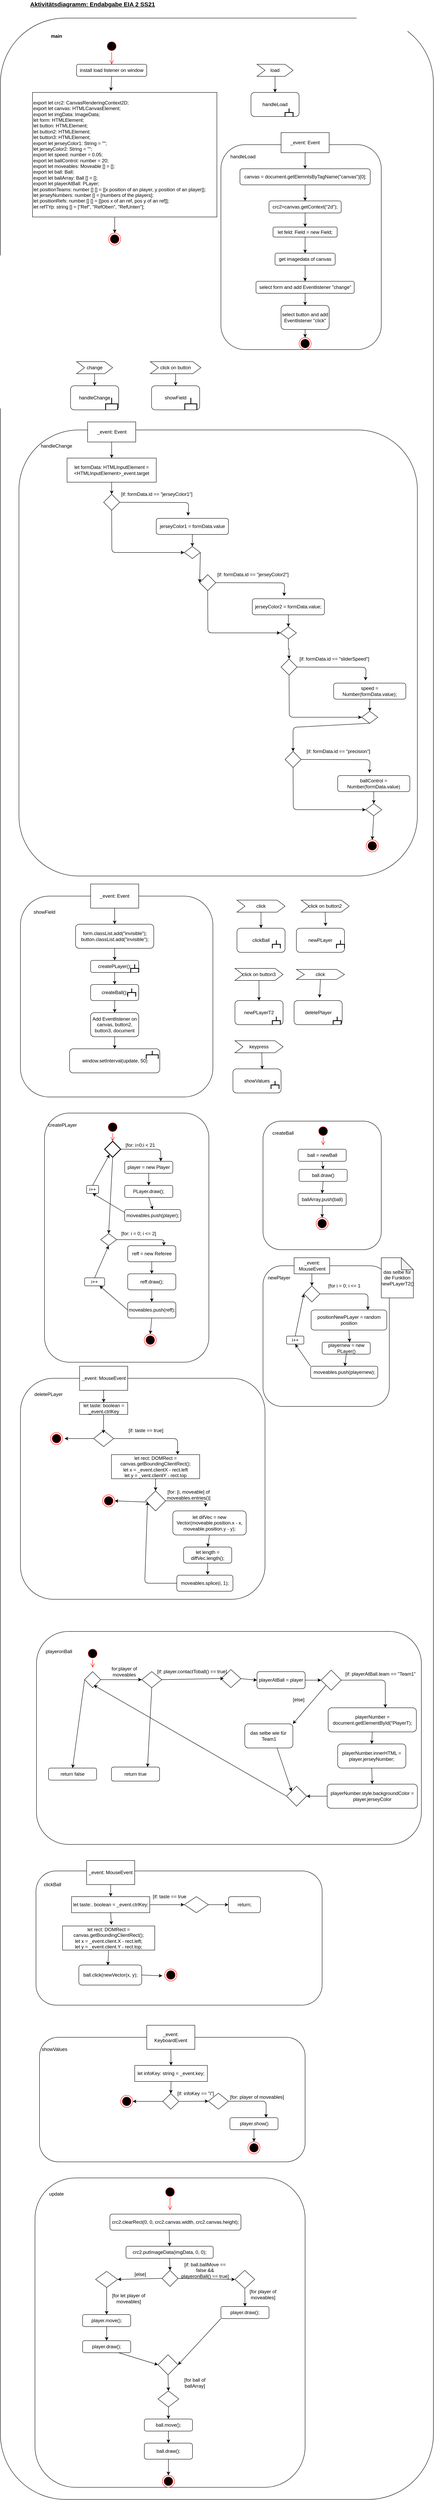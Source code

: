 <mxfile version="14.5.1" type="device"><diagram id="VuvrKOFbdRzi4y2IE4jJ" name="Seite-1"><mxGraphModel dx="2249" dy="862" grid="1" gridSize="10" guides="1" tooltips="1" connect="1" arrows="1" fold="1" page="1" pageScale="1" pageWidth="827" pageHeight="1169" math="0" shadow="0"><root><mxCell id="0"/><mxCell id="1" parent="0"/><mxCell id="AH17g-L3iQoRw-1zOLAJ-1" value="&lt;font style=&quot;font-size: 15px&quot;&gt;&lt;b&gt;&lt;u&gt;Aktivitätsdiagramm: Endabgabe EIA 2 SS21&lt;/u&gt;&lt;/b&gt;&lt;/font&gt;" style="text;html=1;strokeColor=none;fillColor=none;align=center;verticalAlign=middle;whiteSpace=wrap;rounded=0;" vertex="1" parent="1"><mxGeometry x="10" y="20" width="340" height="20" as="geometry"/></mxCell><mxCell id="AH17g-L3iQoRw-1zOLAJ-2" value="" style="rounded=1;whiteSpace=wrap;html=1;" vertex="1" parent="1"><mxGeometry x="-50" y="65" width="1080" height="6175" as="geometry"/></mxCell><mxCell id="AH17g-L3iQoRw-1zOLAJ-3" value="&lt;b&gt;main&lt;/b&gt;" style="text;html=1;strokeColor=none;fillColor=none;align=center;verticalAlign=middle;whiteSpace=wrap;rounded=0;" vertex="1" parent="1"><mxGeometry x="70" y="100" width="40" height="20" as="geometry"/></mxCell><mxCell id="AH17g-L3iQoRw-1zOLAJ-4" value="" style="ellipse;html=1;shape=startState;fillColor=#000000;strokeColor=#ff0000;" vertex="1" parent="1"><mxGeometry x="212.5" y="120" width="30" height="30" as="geometry"/></mxCell><mxCell id="AH17g-L3iQoRw-1zOLAJ-5" value="" style="edgeStyle=orthogonalEdgeStyle;html=1;verticalAlign=bottom;endArrow=open;endSize=8;strokeColor=#ff0000;entryX=0.5;entryY=0;entryDx=0;entryDy=0;" edge="1" source="AH17g-L3iQoRw-1zOLAJ-4" parent="1" target="AH17g-L3iQoRw-1zOLAJ-7"><mxGeometry relative="1" as="geometry"><mxPoint x="185" y="180" as="targetPoint"/></mxGeometry></mxCell><mxCell id="AH17g-L3iQoRw-1zOLAJ-6" value="export let crc2: CanvasRenderingContext2D;&lt;br&gt;export let canvas: HTMLCanvasElement;&lt;br&gt;export let imgData: ImageData;&lt;br&gt;let form: HTMLElement;&lt;br&gt;let button: HTMLElement;&lt;br&gt;let button2: HTMLElement;&lt;br&gt;let button3: HTMLElement;&lt;br&gt;export let jerseyColor1: String = &quot;&quot;;&lt;br&gt;let jerseyColor2: String = &quot;&quot;;&lt;br&gt;export let speed: number = 0.05;&lt;br&gt;export let ballControl: number = 20;&lt;br&gt;export let moveables: Moveable [] = [];&lt;br&gt;export let ball: Ball;&lt;br&gt;export let ballArray: Ball [] = [];&lt;br&gt;export let playerAtBall: PLayer;&lt;br&gt;let positionTeams: number [] [] = [[x position of an player, y position of an player]];&lt;br&gt;let jerseyNumbers: number [] = [numbers of the players];&lt;br&gt;let positionRefs: number [] [] = [[pos x of an ref, pos y of an ref]];&lt;br&gt;let refTYp: string [] = [&quot;Ref&quot;, &quot;RefOben&quot;, &quot;RefUnten&quot;];" style="rounded=0;whiteSpace=wrap;html=1;align=left;" vertex="1" parent="1"><mxGeometry x="30" y="250" width="460" height="310" as="geometry"/></mxCell><mxCell id="AH17g-L3iQoRw-1zOLAJ-7" value="install load listener on window" style="rounded=1;whiteSpace=wrap;html=1;" vertex="1" parent="1"><mxGeometry x="140" y="180" width="175" height="30" as="geometry"/></mxCell><mxCell id="AH17g-L3iQoRw-1zOLAJ-8" value="" style="endArrow=classic;html=1;exitX=0.5;exitY=1;exitDx=0;exitDy=0;entryX=0.425;entryY=-0.012;entryDx=0;entryDy=0;entryPerimeter=0;" edge="1" parent="1" source="AH17g-L3iQoRw-1zOLAJ-7" target="AH17g-L3iQoRw-1zOLAJ-6"><mxGeometry width="50" height="50" relative="1" as="geometry"><mxPoint x="390" y="330" as="sourcePoint"/><mxPoint x="440" y="280" as="targetPoint"/></mxGeometry></mxCell><mxCell id="AH17g-L3iQoRw-1zOLAJ-9" value="load" style="shape=step;perimeter=stepPerimeter;whiteSpace=wrap;html=1;fixedSize=1;" vertex="1" parent="1"><mxGeometry x="590" y="180" width="90" height="30" as="geometry"/></mxCell><mxCell id="AH17g-L3iQoRw-1zOLAJ-11" value="handleLoad" style="rounded=1;whiteSpace=wrap;html=1;" vertex="1" parent="1"><mxGeometry x="575" y="250" width="120" height="60" as="geometry"/></mxCell><mxCell id="AH17g-L3iQoRw-1zOLAJ-12" value="" style="strokeWidth=2;html=1;shape=mxgraph.flowchart.annotation_2;align=left;labelPosition=right;pointerEvents=1;rotation=90;" vertex="1" parent="1"><mxGeometry x="660" y="290" width="20" height="20" as="geometry"/></mxCell><mxCell id="AH17g-L3iQoRw-1zOLAJ-13" value="" style="endArrow=classic;html=1;exitX=0.5;exitY=1;exitDx=0;exitDy=0;entryX=0.5;entryY=0;entryDx=0;entryDy=0;" edge="1" parent="1" source="AH17g-L3iQoRw-1zOLAJ-9" target="AH17g-L3iQoRw-1zOLAJ-11"><mxGeometry width="50" height="50" relative="1" as="geometry"><mxPoint x="390" y="500" as="sourcePoint"/><mxPoint x="440" y="450" as="targetPoint"/></mxGeometry></mxCell><mxCell id="AH17g-L3iQoRw-1zOLAJ-14" value="" style="ellipse;html=1;shape=endState;fillColor=#000000;strokeColor=#ff0000;" vertex="1" parent="1"><mxGeometry x="220" y="600" width="30" height="30" as="geometry"/></mxCell><mxCell id="AH17g-L3iQoRw-1zOLAJ-15" value="" style="endArrow=classic;html=1;exitX=0.446;exitY=1.003;exitDx=0;exitDy=0;exitPerimeter=0;entryX=0.5;entryY=0;entryDx=0;entryDy=0;" edge="1" parent="1" source="AH17g-L3iQoRw-1zOLAJ-6" target="AH17g-L3iQoRw-1zOLAJ-14"><mxGeometry width="50" height="50" relative="1" as="geometry"><mxPoint x="390" y="500" as="sourcePoint"/><mxPoint x="440" y="450" as="targetPoint"/></mxGeometry></mxCell><mxCell id="AH17g-L3iQoRw-1zOLAJ-16" value="" style="rounded=1;whiteSpace=wrap;html=1;" vertex="1" parent="1"><mxGeometry x="500" y="380" width="400" height="510" as="geometry"/></mxCell><mxCell id="AH17g-L3iQoRw-1zOLAJ-17" value="handleLoad" style="text;html=1;strokeColor=none;fillColor=none;align=center;verticalAlign=middle;whiteSpace=wrap;rounded=0;" vertex="1" parent="1"><mxGeometry x="535" y="400" width="40" height="20" as="geometry"/></mxCell><mxCell id="AH17g-L3iQoRw-1zOLAJ-20" value="_event: Event" style="rounded=0;whiteSpace=wrap;html=1;" vertex="1" parent="1"><mxGeometry x="650" y="350" width="120" height="50" as="geometry"/></mxCell><mxCell id="AH17g-L3iQoRw-1zOLAJ-21" value="canvas = document.getElemntsByTagName(&quot;canvas&quot;)[0];" style="rounded=1;whiteSpace=wrap;html=1;" vertex="1" parent="1"><mxGeometry x="547.5" y="440" width="325" height="40" as="geometry"/></mxCell><mxCell id="AH17g-L3iQoRw-1zOLAJ-22" value="crc2=canvas.getContext(&quot;2d&quot;);" style="rounded=1;whiteSpace=wrap;html=1;" vertex="1" parent="1"><mxGeometry x="620" y="520" width="180" height="30" as="geometry"/></mxCell><mxCell id="AH17g-L3iQoRw-1zOLAJ-23" value="let feld: Field = new Field;" style="rounded=1;whiteSpace=wrap;html=1;" vertex="1" parent="1"><mxGeometry x="630" y="585" width="160" height="25" as="geometry"/></mxCell><mxCell id="AH17g-L3iQoRw-1zOLAJ-24" value="get imagedata of canvas" style="rounded=1;whiteSpace=wrap;html=1;" vertex="1" parent="1"><mxGeometry x="635" y="650" width="150" height="30" as="geometry"/></mxCell><mxCell id="AH17g-L3iQoRw-1zOLAJ-25" value="select form and add Eventlistener &quot;change&quot;" style="rounded=1;whiteSpace=wrap;html=1;" vertex="1" parent="1"><mxGeometry x="587.5" y="720" width="245" height="30" as="geometry"/></mxCell><mxCell id="AH17g-L3iQoRw-1zOLAJ-26" value="select button and add Eventlistener &quot;click&quot;" style="rounded=1;whiteSpace=wrap;html=1;" vertex="1" parent="1"><mxGeometry x="650" y="780" width="120" height="60" as="geometry"/></mxCell><mxCell id="AH17g-L3iQoRw-1zOLAJ-27" value="" style="endArrow=classic;html=1;exitX=0.5;exitY=1;exitDx=0;exitDy=0;" edge="1" parent="1" source="AH17g-L3iQoRw-1zOLAJ-20" target="AH17g-L3iQoRw-1zOLAJ-21"><mxGeometry width="50" height="50" relative="1" as="geometry"><mxPoint x="420" y="750" as="sourcePoint"/><mxPoint x="470" y="700" as="targetPoint"/></mxGeometry></mxCell><mxCell id="AH17g-L3iQoRw-1zOLAJ-28" value="" style="endArrow=classic;html=1;exitX=0.5;exitY=1;exitDx=0;exitDy=0;entryX=0.5;entryY=0;entryDx=0;entryDy=0;" edge="1" parent="1" source="AH17g-L3iQoRw-1zOLAJ-21" target="AH17g-L3iQoRw-1zOLAJ-22"><mxGeometry width="50" height="50" relative="1" as="geometry"><mxPoint x="420" y="750" as="sourcePoint"/><mxPoint x="470" y="700" as="targetPoint"/></mxGeometry></mxCell><mxCell id="AH17g-L3iQoRw-1zOLAJ-29" value="" style="endArrow=classic;html=1;exitX=0.5;exitY=1;exitDx=0;exitDy=0;entryX=0.5;entryY=0;entryDx=0;entryDy=0;" edge="1" parent="1" source="AH17g-L3iQoRw-1zOLAJ-22" target="AH17g-L3iQoRw-1zOLAJ-23"><mxGeometry width="50" height="50" relative="1" as="geometry"><mxPoint x="420" y="750" as="sourcePoint"/><mxPoint x="470" y="700" as="targetPoint"/></mxGeometry></mxCell><mxCell id="AH17g-L3iQoRw-1zOLAJ-30" value="" style="endArrow=classic;html=1;exitX=0.5;exitY=1;exitDx=0;exitDy=0;" edge="1" parent="1" source="AH17g-L3iQoRw-1zOLAJ-23" target="AH17g-L3iQoRw-1zOLAJ-24"><mxGeometry width="50" height="50" relative="1" as="geometry"><mxPoint x="420" y="750" as="sourcePoint"/><mxPoint x="470" y="700" as="targetPoint"/></mxGeometry></mxCell><mxCell id="AH17g-L3iQoRw-1zOLAJ-31" value="" style="endArrow=classic;html=1;exitX=0.5;exitY=1;exitDx=0;exitDy=0;" edge="1" parent="1" source="AH17g-L3iQoRw-1zOLAJ-24" target="AH17g-L3iQoRw-1zOLAJ-25"><mxGeometry width="50" height="50" relative="1" as="geometry"><mxPoint x="420" y="750" as="sourcePoint"/><mxPoint x="470" y="700" as="targetPoint"/></mxGeometry></mxCell><mxCell id="AH17g-L3iQoRw-1zOLAJ-32" value="" style="endArrow=classic;html=1;exitX=0.5;exitY=1;exitDx=0;exitDy=0;" edge="1" parent="1" source="AH17g-L3iQoRw-1zOLAJ-25" target="AH17g-L3iQoRw-1zOLAJ-26"><mxGeometry width="50" height="50" relative="1" as="geometry"><mxPoint x="420" y="750" as="sourcePoint"/><mxPoint x="470" y="700" as="targetPoint"/></mxGeometry></mxCell><mxCell id="AH17g-L3iQoRw-1zOLAJ-33" value="" style="ellipse;html=1;shape=endState;fillColor=#000000;strokeColor=#ff0000;" vertex="1" parent="1"><mxGeometry x="695" y="860" width="30" height="30" as="geometry"/></mxCell><mxCell id="AH17g-L3iQoRw-1zOLAJ-34" value="" style="endArrow=classic;html=1;exitX=0.5;exitY=1;exitDx=0;exitDy=0;entryX=0.5;entryY=0;entryDx=0;entryDy=0;" edge="1" parent="1" source="AH17g-L3iQoRw-1zOLAJ-26" target="AH17g-L3iQoRw-1zOLAJ-33"><mxGeometry width="50" height="50" relative="1" as="geometry"><mxPoint x="420" y="750" as="sourcePoint"/><mxPoint x="470" y="700" as="targetPoint"/></mxGeometry></mxCell><mxCell id="AH17g-L3iQoRw-1zOLAJ-35" value="change" style="shape=step;perimeter=stepPerimeter;whiteSpace=wrap;html=1;fixedSize=1;" vertex="1" parent="1"><mxGeometry x="140" y="920" width="90" height="30" as="geometry"/></mxCell><mxCell id="AH17g-L3iQoRw-1zOLAJ-36" value="handleChange" style="rounded=1;whiteSpace=wrap;html=1;" vertex="1" parent="1"><mxGeometry x="125" y="980" width="120" height="60" as="geometry"/></mxCell><mxCell id="AH17g-L3iQoRw-1zOLAJ-37" value="" style="endArrow=classic;html=1;exitX=0.5;exitY=1;exitDx=0;exitDy=0;entryX=0.5;entryY=0;entryDx=0;entryDy=0;" edge="1" parent="1" source="AH17g-L3iQoRw-1zOLAJ-35" target="AH17g-L3iQoRw-1zOLAJ-36"><mxGeometry width="50" height="50" relative="1" as="geometry"><mxPoint x="420" y="950" as="sourcePoint"/><mxPoint x="470" y="900" as="targetPoint"/></mxGeometry></mxCell><mxCell id="AH17g-L3iQoRw-1zOLAJ-38" value="" style="strokeWidth=2;html=1;shape=mxgraph.flowchart.annotation_2;align=left;labelPosition=right;pointerEvents=1;rotation=90;" vertex="1" parent="1"><mxGeometry x="212.5" y="1010" width="30" height="30" as="geometry"/></mxCell><mxCell id="AH17g-L3iQoRw-1zOLAJ-39" value="click on button" style="shape=step;perimeter=stepPerimeter;whiteSpace=wrap;html=1;fixedSize=1;" vertex="1" parent="1"><mxGeometry x="324" y="920" width="126" height="30" as="geometry"/></mxCell><mxCell id="AH17g-L3iQoRw-1zOLAJ-40" value="showField" style="rounded=1;whiteSpace=wrap;html=1;" vertex="1" parent="1"><mxGeometry x="327" y="980" width="120" height="60" as="geometry"/></mxCell><mxCell id="AH17g-L3iQoRw-1zOLAJ-41" value="" style="strokeWidth=2;html=1;shape=mxgraph.flowchart.annotation_2;align=left;labelPosition=right;pointerEvents=1;rotation=0;direction=south;" vertex="1" parent="1"><mxGeometry x="410" y="1010" width="30" height="30" as="geometry"/></mxCell><mxCell id="AH17g-L3iQoRw-1zOLAJ-42" value="" style="endArrow=classic;html=1;exitX=0.5;exitY=1;exitDx=0;exitDy=0;entryX=0.5;entryY=0;entryDx=0;entryDy=0;" edge="1" parent="1" source="AH17g-L3iQoRw-1zOLAJ-39" target="AH17g-L3iQoRw-1zOLAJ-40"><mxGeometry width="50" height="50" relative="1" as="geometry"><mxPoint x="420" y="1150" as="sourcePoint"/><mxPoint x="470" y="1100" as="targetPoint"/></mxGeometry></mxCell><mxCell id="AH17g-L3iQoRw-1zOLAJ-44" value="handleChange" style="text;html=1;strokeColor=none;fillColor=none;align=center;verticalAlign=middle;whiteSpace=wrap;rounded=0;" vertex="1" parent="1"><mxGeometry x="70" y="1120" width="40" height="20" as="geometry"/></mxCell><mxCell id="AH17g-L3iQoRw-1zOLAJ-45" value="_event: Event" style="rounded=0;whiteSpace=wrap;html=1;" vertex="1" parent="1"><mxGeometry x="167.5" y="1070" width="120" height="50" as="geometry"/></mxCell><mxCell id="AH17g-L3iQoRw-1zOLAJ-46" value="let formData: HTMLInputElement = &amp;lt;HTMLInputElement&amp;gt;_event.target" style="rounded=0;whiteSpace=wrap;html=1;" vertex="1" parent="1"><mxGeometry x="116.25" y="1160" width="222.5" height="60" as="geometry"/></mxCell><mxCell id="AH17g-L3iQoRw-1zOLAJ-47" value="" style="endArrow=classic;html=1;exitX=0.5;exitY=1;exitDx=0;exitDy=0;entryX=0.5;entryY=0;entryDx=0;entryDy=0;" edge="1" parent="1" source="AH17g-L3iQoRw-1zOLAJ-45" target="AH17g-L3iQoRw-1zOLAJ-46"><mxGeometry width="50" height="50" relative="1" as="geometry"><mxPoint x="420" y="1140" as="sourcePoint"/><mxPoint x="470" y="1090" as="targetPoint"/></mxGeometry></mxCell><mxCell id="AH17g-L3iQoRw-1zOLAJ-52" value="" style="rhombus;whiteSpace=wrap;html=1;" vertex="1" parent="1"><mxGeometry x="408.75" y="1380" width="40" height="30" as="geometry"/></mxCell><mxCell id="AH17g-L3iQoRw-1zOLAJ-53" value="jerseyColor1 = formData.value" style="rounded=1;whiteSpace=wrap;html=1;" vertex="1" parent="1"><mxGeometry x="338.75" y="1310" width="180" height="40" as="geometry"/></mxCell><mxCell id="AH17g-L3iQoRw-1zOLAJ-54" value="" style="endArrow=classic;html=1;exitX=1;exitY=0.5;exitDx=0;exitDy=0;entryX=0.822;entryY=-0.025;entryDx=0;entryDy=0;entryPerimeter=0;" edge="1" parent="1"><mxGeometry width="50" height="50" relative="1" as="geometry"><mxPoint x="245" y="1270" as="sourcePoint"/><mxPoint x="417.96" y="1303.5" as="targetPoint"/><Array as="points"><mxPoint x="420" y="1270.5"/></Array></mxGeometry></mxCell><mxCell id="AH17g-L3iQoRw-1zOLAJ-55" value="[if: formData.id == &quot;jerseyColor1&quot;]" style="text;html=1;strokeColor=none;fillColor=none;align=center;verticalAlign=middle;whiteSpace=wrap;rounded=0;" vertex="1" parent="1"><mxGeometry x="240" y="1240" width="200" height="20" as="geometry"/></mxCell><mxCell id="AH17g-L3iQoRw-1zOLAJ-58" value="" style="ellipse;html=1;shape=endState;fillColor=#000000;strokeColor=#ff0000;" vertex="1" parent="1"><mxGeometry x="862.5" y="2110" width="30" height="30" as="geometry"/></mxCell><mxCell id="AH17g-L3iQoRw-1zOLAJ-63" value="" style="rhombus;whiteSpace=wrap;html=1;" vertex="1" parent="1"><mxGeometry x="207.5" y="1250" width="40" height="40" as="geometry"/></mxCell><mxCell id="AH17g-L3iQoRw-1zOLAJ-64" value="" style="endArrow=classic;html=1;exitX=0.5;exitY=1;exitDx=0;exitDy=0;entryX=0.5;entryY=0;entryDx=0;entryDy=0;" edge="1" parent="1" source="AH17g-L3iQoRw-1zOLAJ-46" target="AH17g-L3iQoRw-1zOLAJ-63"><mxGeometry width="50" height="50" relative="1" as="geometry"><mxPoint x="420" y="1510" as="sourcePoint"/><mxPoint x="470" y="1460" as="targetPoint"/></mxGeometry></mxCell><mxCell id="AH17g-L3iQoRw-1zOLAJ-66" value="" style="endArrow=classic;html=1;exitX=0.5;exitY=1;exitDx=0;exitDy=0;entryX=0.5;entryY=0;entryDx=0;entryDy=0;" edge="1" parent="1" source="AH17g-L3iQoRw-1zOLAJ-53" target="AH17g-L3iQoRw-1zOLAJ-52"><mxGeometry width="50" height="50" relative="1" as="geometry"><mxPoint x="420" y="1510" as="sourcePoint"/><mxPoint x="470" y="1460" as="targetPoint"/></mxGeometry></mxCell><mxCell id="AH17g-L3iQoRw-1zOLAJ-67" value="" style="endArrow=classic;html=1;exitX=0.5;exitY=1;exitDx=0;exitDy=0;entryX=0;entryY=0.5;entryDx=0;entryDy=0;" edge="1" parent="1" source="AH17g-L3iQoRw-1zOLAJ-63" target="AH17g-L3iQoRw-1zOLAJ-52"><mxGeometry width="50" height="50" relative="1" as="geometry"><mxPoint x="420" y="1610" as="sourcePoint"/><mxPoint x="470" y="1560" as="targetPoint"/><Array as="points"><mxPoint x="228" y="1395"/></Array></mxGeometry></mxCell><mxCell id="AH17g-L3iQoRw-1zOLAJ-83" style="edgeStyle=orthogonalEdgeStyle;rounded=0;orthogonalLoop=1;jettySize=auto;html=1;exitX=0.5;exitY=1;exitDx=0;exitDy=0;entryX=0.5;entryY=0;entryDx=0;entryDy=0;" edge="1" parent="1" source="AH17g-L3iQoRw-1zOLAJ-68" target="AH17g-L3iQoRw-1zOLAJ-80"><mxGeometry relative="1" as="geometry"/></mxCell><mxCell id="AH17g-L3iQoRw-1zOLAJ-68" value="" style="rhombus;whiteSpace=wrap;html=1;" vertex="1" parent="1"><mxGeometry x="648.25" y="1580" width="40" height="30" as="geometry"/></mxCell><mxCell id="AH17g-L3iQoRw-1zOLAJ-69" value="jerseyColor2 = formData.value;" style="rounded=1;whiteSpace=wrap;html=1;" vertex="1" parent="1"><mxGeometry x="578.25" y="1510" width="180" height="40" as="geometry"/></mxCell><mxCell id="AH17g-L3iQoRw-1zOLAJ-70" value="" style="endArrow=classic;html=1;exitX=1;exitY=0.5;exitDx=0;exitDy=0;entryX=0.822;entryY=-0.025;entryDx=0;entryDy=0;entryPerimeter=0;" edge="1" parent="1"><mxGeometry width="50" height="50" relative="1" as="geometry"><mxPoint x="484.5" y="1470" as="sourcePoint"/><mxPoint x="657.46" y="1503.5" as="targetPoint"/><Array as="points"><mxPoint x="659.5" y="1470.5"/></Array></mxGeometry></mxCell><mxCell id="AH17g-L3iQoRw-1zOLAJ-71" value="[if: formData.id == &quot;jerseyColor2&quot;]" style="text;html=1;strokeColor=none;fillColor=none;align=center;verticalAlign=middle;whiteSpace=wrap;rounded=0;" vertex="1" parent="1"><mxGeometry x="479.5" y="1440" width="200" height="20" as="geometry"/></mxCell><mxCell id="AH17g-L3iQoRw-1zOLAJ-72" value="" style="rhombus;whiteSpace=wrap;html=1;" vertex="1" parent="1"><mxGeometry x="447" y="1450" width="40" height="40" as="geometry"/></mxCell><mxCell id="AH17g-L3iQoRw-1zOLAJ-73" value="" style="endArrow=classic;html=1;exitX=0.5;exitY=1;exitDx=0;exitDy=0;entryX=0.5;entryY=0;entryDx=0;entryDy=0;" edge="1" parent="1" source="AH17g-L3iQoRw-1zOLAJ-69" target="AH17g-L3iQoRw-1zOLAJ-68"><mxGeometry width="50" height="50" relative="1" as="geometry"><mxPoint x="659.5" y="1710" as="sourcePoint"/><mxPoint x="709.5" y="1660" as="targetPoint"/></mxGeometry></mxCell><mxCell id="AH17g-L3iQoRw-1zOLAJ-74" value="" style="endArrow=classic;html=1;exitX=0.5;exitY=1;exitDx=0;exitDy=0;entryX=0;entryY=0.5;entryDx=0;entryDy=0;" edge="1" parent="1" source="AH17g-L3iQoRw-1zOLAJ-72" target="AH17g-L3iQoRw-1zOLAJ-68"><mxGeometry width="50" height="50" relative="1" as="geometry"><mxPoint x="659.5" y="1810" as="sourcePoint"/><mxPoint x="709.5" y="1760" as="targetPoint"/><Array as="points"><mxPoint x="467.5" y="1595"/></Array></mxGeometry></mxCell><mxCell id="AH17g-L3iQoRw-1zOLAJ-75" value="" style="endArrow=classic;html=1;exitX=1;exitY=0.5;exitDx=0;exitDy=0;entryX=0;entryY=0.5;entryDx=0;entryDy=0;" edge="1" parent="1" source="AH17g-L3iQoRw-1zOLAJ-52" target="AH17g-L3iQoRw-1zOLAJ-72"><mxGeometry width="50" height="50" relative="1" as="geometry"><mxPoint x="420" y="1410" as="sourcePoint"/><mxPoint x="470" y="1360" as="targetPoint"/></mxGeometry></mxCell><mxCell id="AH17g-L3iQoRw-1zOLAJ-76" value="" style="rhombus;whiteSpace=wrap;html=1;" vertex="1" parent="1"><mxGeometry x="851.25" y="1790" width="40" height="30" as="geometry"/></mxCell><mxCell id="AH17g-L3iQoRw-1zOLAJ-77" value="speed = Number(formData.value);" style="rounded=1;whiteSpace=wrap;html=1;" vertex="1" parent="1"><mxGeometry x="781.25" y="1720" width="180" height="40" as="geometry"/></mxCell><mxCell id="AH17g-L3iQoRw-1zOLAJ-78" value="" style="endArrow=classic;html=1;exitX=1;exitY=0.5;exitDx=0;exitDy=0;entryX=0.822;entryY=-0.025;entryDx=0;entryDy=0;entryPerimeter=0;" edge="1" parent="1"><mxGeometry width="50" height="50" relative="1" as="geometry"><mxPoint x="687.5" y="1680" as="sourcePoint"/><mxPoint x="860.46" y="1713.5" as="targetPoint"/><Array as="points"><mxPoint x="862.5" y="1680.5"/></Array></mxGeometry></mxCell><mxCell id="AH17g-L3iQoRw-1zOLAJ-79" value="[if: formData.id == &quot;sliderSpeed&quot;]" style="text;html=1;strokeColor=none;fillColor=none;align=center;verticalAlign=middle;whiteSpace=wrap;rounded=0;" vertex="1" parent="1"><mxGeometry x="682.5" y="1650" width="200" height="20" as="geometry"/></mxCell><mxCell id="AH17g-L3iQoRw-1zOLAJ-80" value="" style="rhombus;whiteSpace=wrap;html=1;" vertex="1" parent="1"><mxGeometry x="650" y="1660" width="40" height="40" as="geometry"/></mxCell><mxCell id="AH17g-L3iQoRw-1zOLAJ-81" value="" style="endArrow=classic;html=1;exitX=0.5;exitY=1;exitDx=0;exitDy=0;entryX=0.5;entryY=0;entryDx=0;entryDy=0;" edge="1" parent="1" source="AH17g-L3iQoRw-1zOLAJ-77" target="AH17g-L3iQoRw-1zOLAJ-76"><mxGeometry width="50" height="50" relative="1" as="geometry"><mxPoint x="862.5" y="1920" as="sourcePoint"/><mxPoint x="912.5" y="1870" as="targetPoint"/></mxGeometry></mxCell><mxCell id="AH17g-L3iQoRw-1zOLAJ-82" value="" style="endArrow=classic;html=1;exitX=0.5;exitY=1;exitDx=0;exitDy=0;entryX=0;entryY=0.5;entryDx=0;entryDy=0;" edge="1" parent="1" source="AH17g-L3iQoRw-1zOLAJ-80" target="AH17g-L3iQoRw-1zOLAJ-76"><mxGeometry width="50" height="50" relative="1" as="geometry"><mxPoint x="862.5" y="2020" as="sourcePoint"/><mxPoint x="912.5" y="1970" as="targetPoint"/><Array as="points"><mxPoint x="670.5" y="1805"/></Array></mxGeometry></mxCell><mxCell id="AH17g-L3iQoRw-1zOLAJ-84" value="" style="rhombus;whiteSpace=wrap;html=1;" vertex="1" parent="1"><mxGeometry x="861.25" y="2020" width="40" height="30" as="geometry"/></mxCell><mxCell id="AH17g-L3iQoRw-1zOLAJ-85" value="ballControl = Number(formData.value)" style="rounded=1;whiteSpace=wrap;html=1;" vertex="1" parent="1"><mxGeometry x="791.25" y="1950" width="180" height="40" as="geometry"/></mxCell><mxCell id="AH17g-L3iQoRw-1zOLAJ-86" value="" style="endArrow=classic;html=1;exitX=1;exitY=0.5;exitDx=0;exitDy=0;entryX=0.822;entryY=-0.025;entryDx=0;entryDy=0;entryPerimeter=0;" edge="1" parent="1"><mxGeometry width="50" height="50" relative="1" as="geometry"><mxPoint x="697.5" y="1910" as="sourcePoint"/><mxPoint x="870.46" y="1943.5" as="targetPoint"/><Array as="points"><mxPoint x="872.5" y="1910.5"/></Array></mxGeometry></mxCell><mxCell id="AH17g-L3iQoRw-1zOLAJ-87" value="[if: formData.id == &quot;precision&quot;]" style="text;html=1;strokeColor=none;fillColor=none;align=center;verticalAlign=middle;whiteSpace=wrap;rounded=0;" vertex="1" parent="1"><mxGeometry x="692.5" y="1880" width="200" height="20" as="geometry"/></mxCell><mxCell id="AH17g-L3iQoRw-1zOLAJ-88" value="" style="rhombus;whiteSpace=wrap;html=1;" vertex="1" parent="1"><mxGeometry x="660" y="1890" width="40" height="40" as="geometry"/></mxCell><mxCell id="AH17g-L3iQoRw-1zOLAJ-89" value="" style="endArrow=classic;html=1;exitX=0.5;exitY=1;exitDx=0;exitDy=0;entryX=0.5;entryY=0;entryDx=0;entryDy=0;" edge="1" parent="1" source="AH17g-L3iQoRw-1zOLAJ-85" target="AH17g-L3iQoRw-1zOLAJ-84"><mxGeometry width="50" height="50" relative="1" as="geometry"><mxPoint x="872.5" y="2150" as="sourcePoint"/><mxPoint x="922.5" y="2100" as="targetPoint"/></mxGeometry></mxCell><mxCell id="AH17g-L3iQoRw-1zOLAJ-90" value="" style="endArrow=classic;html=1;exitX=0.5;exitY=1;exitDx=0;exitDy=0;entryX=0;entryY=0.5;entryDx=0;entryDy=0;" edge="1" parent="1" source="AH17g-L3iQoRw-1zOLAJ-88" target="AH17g-L3iQoRw-1zOLAJ-84"><mxGeometry width="50" height="50" relative="1" as="geometry"><mxPoint x="872.5" y="2250" as="sourcePoint"/><mxPoint x="922.5" y="2200" as="targetPoint"/><Array as="points"><mxPoint x="680.5" y="2035"/></Array></mxGeometry></mxCell><mxCell id="AH17g-L3iQoRw-1zOLAJ-91" value="" style="endArrow=classic;html=1;exitX=0.5;exitY=1;exitDx=0;exitDy=0;entryX=0.5;entryY=0;entryDx=0;entryDy=0;" edge="1" parent="1" source="AH17g-L3iQoRw-1zOLAJ-76" target="AH17g-L3iQoRw-1zOLAJ-88"><mxGeometry width="50" height="50" relative="1" as="geometry"><mxPoint x="580" y="1810" as="sourcePoint"/><mxPoint x="630" y="1760" as="targetPoint"/><Array as="points"><mxPoint x="680" y="1830"/></Array></mxGeometry></mxCell><mxCell id="AH17g-L3iQoRw-1zOLAJ-92" value="" style="endArrow=classic;html=1;exitX=0.5;exitY=1;exitDx=0;exitDy=0;entryX=0.5;entryY=0;entryDx=0;entryDy=0;" edge="1" parent="1" source="AH17g-L3iQoRw-1zOLAJ-84" target="AH17g-L3iQoRw-1zOLAJ-58"><mxGeometry width="50" height="50" relative="1" as="geometry"><mxPoint x="580" y="1890" as="sourcePoint"/><mxPoint x="630" y="1840" as="targetPoint"/></mxGeometry></mxCell><mxCell id="AH17g-L3iQoRw-1zOLAJ-96" value="" style="rounded=1;whiteSpace=wrap;html=1;" vertex="1" parent="1"><mxGeometry x="-3.75" y="1090" width="993.75" height="1110" as="geometry"/></mxCell><mxCell id="AH17g-L3iQoRw-1zOLAJ-97" value="handleChange" style="text;html=1;strokeColor=none;fillColor=none;align=center;verticalAlign=middle;whiteSpace=wrap;rounded=0;" vertex="1" parent="1"><mxGeometry x="70" y="1120" width="40" height="20" as="geometry"/></mxCell><mxCell id="AH17g-L3iQoRw-1zOLAJ-98" value="_event: Event" style="rounded=0;whiteSpace=wrap;html=1;" vertex="1" parent="1"><mxGeometry x="167.5" y="1070" width="120" height="50" as="geometry"/></mxCell><mxCell id="AH17g-L3iQoRw-1zOLAJ-99" value="let formData: HTMLInputElement = &amp;lt;HTMLInputElement&amp;gt;_event.target" style="rounded=0;whiteSpace=wrap;html=1;" vertex="1" parent="1"><mxGeometry x="116.25" y="1160" width="222.5" height="60" as="geometry"/></mxCell><mxCell id="AH17g-L3iQoRw-1zOLAJ-100" value="" style="endArrow=classic;html=1;exitX=0.5;exitY=1;exitDx=0;exitDy=0;entryX=0.5;entryY=0;entryDx=0;entryDy=0;" edge="1" parent="1" source="AH17g-L3iQoRw-1zOLAJ-98" target="AH17g-L3iQoRw-1zOLAJ-99"><mxGeometry width="50" height="50" relative="1" as="geometry"><mxPoint x="420" y="1140" as="sourcePoint"/><mxPoint x="470" y="1090" as="targetPoint"/></mxGeometry></mxCell><mxCell id="AH17g-L3iQoRw-1zOLAJ-101" value="" style="rhombus;whiteSpace=wrap;html=1;" vertex="1" parent="1"><mxGeometry x="408.75" y="1380" width="40" height="30" as="geometry"/></mxCell><mxCell id="AH17g-L3iQoRw-1zOLAJ-102" value="jerseyColor1 = formData.value" style="rounded=1;whiteSpace=wrap;html=1;" vertex="1" parent="1"><mxGeometry x="338.75" y="1310" width="180" height="40" as="geometry"/></mxCell><mxCell id="AH17g-L3iQoRw-1zOLAJ-103" value="" style="endArrow=classic;html=1;exitX=1;exitY=0.5;exitDx=0;exitDy=0;entryX=0.822;entryY=-0.025;entryDx=0;entryDy=0;entryPerimeter=0;" edge="1" parent="1"><mxGeometry width="50" height="50" relative="1" as="geometry"><mxPoint x="245" y="1270" as="sourcePoint"/><mxPoint x="417.96" y="1303.5" as="targetPoint"/><Array as="points"><mxPoint x="420" y="1270.5"/></Array></mxGeometry></mxCell><mxCell id="AH17g-L3iQoRw-1zOLAJ-104" value="[if: formData.id == &quot;jerseyColor1&quot;]" style="text;html=1;strokeColor=none;fillColor=none;align=center;verticalAlign=middle;whiteSpace=wrap;rounded=0;" vertex="1" parent="1"><mxGeometry x="240" y="1240" width="200" height="20" as="geometry"/></mxCell><mxCell id="AH17g-L3iQoRw-1zOLAJ-105" value="" style="ellipse;html=1;shape=endState;fillColor=#000000;strokeColor=#ff0000;" vertex="1" parent="1"><mxGeometry x="862.5" y="2110" width="30" height="30" as="geometry"/></mxCell><mxCell id="AH17g-L3iQoRw-1zOLAJ-106" value="" style="rhombus;whiteSpace=wrap;html=1;" vertex="1" parent="1"><mxGeometry x="207.5" y="1250" width="40" height="40" as="geometry"/></mxCell><mxCell id="AH17g-L3iQoRw-1zOLAJ-107" value="" style="endArrow=classic;html=1;exitX=0.5;exitY=1;exitDx=0;exitDy=0;entryX=0.5;entryY=0;entryDx=0;entryDy=0;" edge="1" parent="1" source="AH17g-L3iQoRw-1zOLAJ-99" target="AH17g-L3iQoRw-1zOLAJ-106"><mxGeometry width="50" height="50" relative="1" as="geometry"><mxPoint x="420" y="1510" as="sourcePoint"/><mxPoint x="470" y="1460" as="targetPoint"/></mxGeometry></mxCell><mxCell id="AH17g-L3iQoRw-1zOLAJ-108" value="" style="endArrow=classic;html=1;exitX=0.5;exitY=1;exitDx=0;exitDy=0;entryX=0.5;entryY=0;entryDx=0;entryDy=0;" edge="1" parent="1" source="AH17g-L3iQoRw-1zOLAJ-102" target="AH17g-L3iQoRw-1zOLAJ-101"><mxGeometry width="50" height="50" relative="1" as="geometry"><mxPoint x="420" y="1510" as="sourcePoint"/><mxPoint x="470" y="1460" as="targetPoint"/></mxGeometry></mxCell><mxCell id="AH17g-L3iQoRw-1zOLAJ-109" value="" style="endArrow=classic;html=1;exitX=0.5;exitY=1;exitDx=0;exitDy=0;entryX=0;entryY=0.5;entryDx=0;entryDy=0;" edge="1" parent="1" source="AH17g-L3iQoRw-1zOLAJ-106" target="AH17g-L3iQoRw-1zOLAJ-101"><mxGeometry width="50" height="50" relative="1" as="geometry"><mxPoint x="420" y="1610" as="sourcePoint"/><mxPoint x="470" y="1560" as="targetPoint"/><Array as="points"><mxPoint x="228" y="1395"/></Array></mxGeometry></mxCell><mxCell id="AH17g-L3iQoRw-1zOLAJ-110" style="edgeStyle=orthogonalEdgeStyle;rounded=0;orthogonalLoop=1;jettySize=auto;html=1;exitX=0.5;exitY=1;exitDx=0;exitDy=0;entryX=0.5;entryY=0;entryDx=0;entryDy=0;" edge="1" parent="1" source="AH17g-L3iQoRw-1zOLAJ-111" target="AH17g-L3iQoRw-1zOLAJ-123"><mxGeometry relative="1" as="geometry"/></mxCell><mxCell id="AH17g-L3iQoRw-1zOLAJ-111" value="" style="rhombus;whiteSpace=wrap;html=1;" vertex="1" parent="1"><mxGeometry x="648.25" y="1580" width="40" height="30" as="geometry"/></mxCell><mxCell id="AH17g-L3iQoRw-1zOLAJ-112" value="jerseyColor2 = formData.value;" style="rounded=1;whiteSpace=wrap;html=1;" vertex="1" parent="1"><mxGeometry x="578.25" y="1510" width="180" height="40" as="geometry"/></mxCell><mxCell id="AH17g-L3iQoRw-1zOLAJ-113" value="" style="endArrow=classic;html=1;exitX=1;exitY=0.5;exitDx=0;exitDy=0;entryX=0.822;entryY=-0.025;entryDx=0;entryDy=0;entryPerimeter=0;" edge="1" parent="1"><mxGeometry width="50" height="50" relative="1" as="geometry"><mxPoint x="484.5" y="1470" as="sourcePoint"/><mxPoint x="657.46" y="1503.5" as="targetPoint"/><Array as="points"><mxPoint x="659.5" y="1470.5"/></Array></mxGeometry></mxCell><mxCell id="AH17g-L3iQoRw-1zOLAJ-114" value="[if: formData.id == &quot;jerseyColor2&quot;]" style="text;html=1;strokeColor=none;fillColor=none;align=center;verticalAlign=middle;whiteSpace=wrap;rounded=0;" vertex="1" parent="1"><mxGeometry x="479.5" y="1440" width="200" height="20" as="geometry"/></mxCell><mxCell id="AH17g-L3iQoRw-1zOLAJ-115" value="" style="rhombus;whiteSpace=wrap;html=1;" vertex="1" parent="1"><mxGeometry x="447" y="1450" width="40" height="40" as="geometry"/></mxCell><mxCell id="AH17g-L3iQoRw-1zOLAJ-116" value="" style="endArrow=classic;html=1;exitX=0.5;exitY=1;exitDx=0;exitDy=0;entryX=0.5;entryY=0;entryDx=0;entryDy=0;" edge="1" parent="1" source="AH17g-L3iQoRw-1zOLAJ-112" target="AH17g-L3iQoRw-1zOLAJ-111"><mxGeometry width="50" height="50" relative="1" as="geometry"><mxPoint x="659.5" y="1710" as="sourcePoint"/><mxPoint x="709.5" y="1660" as="targetPoint"/></mxGeometry></mxCell><mxCell id="AH17g-L3iQoRw-1zOLAJ-117" value="" style="endArrow=classic;html=1;exitX=0.5;exitY=1;exitDx=0;exitDy=0;entryX=0;entryY=0.5;entryDx=0;entryDy=0;" edge="1" parent="1" source="AH17g-L3iQoRw-1zOLAJ-115" target="AH17g-L3iQoRw-1zOLAJ-111"><mxGeometry width="50" height="50" relative="1" as="geometry"><mxPoint x="659.5" y="1810" as="sourcePoint"/><mxPoint x="709.5" y="1760" as="targetPoint"/><Array as="points"><mxPoint x="467.5" y="1595"/></Array></mxGeometry></mxCell><mxCell id="AH17g-L3iQoRw-1zOLAJ-118" value="" style="endArrow=classic;html=1;exitX=1;exitY=0.5;exitDx=0;exitDy=0;entryX=0;entryY=0.5;entryDx=0;entryDy=0;" edge="1" parent="1" source="AH17g-L3iQoRw-1zOLAJ-101" target="AH17g-L3iQoRw-1zOLAJ-115"><mxGeometry width="50" height="50" relative="1" as="geometry"><mxPoint x="420" y="1410" as="sourcePoint"/><mxPoint x="470" y="1360" as="targetPoint"/></mxGeometry></mxCell><mxCell id="AH17g-L3iQoRw-1zOLAJ-119" value="" style="rhombus;whiteSpace=wrap;html=1;" vertex="1" parent="1"><mxGeometry x="851.25" y="1790" width="40" height="30" as="geometry"/></mxCell><mxCell id="AH17g-L3iQoRw-1zOLAJ-120" value="speed = Number(formData.value);" style="rounded=1;whiteSpace=wrap;html=1;" vertex="1" parent="1"><mxGeometry x="781.25" y="1720" width="180" height="40" as="geometry"/></mxCell><mxCell id="AH17g-L3iQoRw-1zOLAJ-121" value="" style="endArrow=classic;html=1;exitX=1;exitY=0.5;exitDx=0;exitDy=0;entryX=0.822;entryY=-0.025;entryDx=0;entryDy=0;entryPerimeter=0;" edge="1" parent="1"><mxGeometry width="50" height="50" relative="1" as="geometry"><mxPoint x="687.5" y="1680" as="sourcePoint"/><mxPoint x="860.46" y="1713.5" as="targetPoint"/><Array as="points"><mxPoint x="862.5" y="1680.5"/></Array></mxGeometry></mxCell><mxCell id="AH17g-L3iQoRw-1zOLAJ-122" value="[if: formData.id == &quot;sliderSpeed&quot;]" style="text;html=1;strokeColor=none;fillColor=none;align=center;verticalAlign=middle;whiteSpace=wrap;rounded=0;" vertex="1" parent="1"><mxGeometry x="682.5" y="1650" width="200" height="20" as="geometry"/></mxCell><mxCell id="AH17g-L3iQoRw-1zOLAJ-123" value="" style="rhombus;whiteSpace=wrap;html=1;" vertex="1" parent="1"><mxGeometry x="650" y="1660" width="40" height="40" as="geometry"/></mxCell><mxCell id="AH17g-L3iQoRw-1zOLAJ-124" value="" style="endArrow=classic;html=1;exitX=0.5;exitY=1;exitDx=0;exitDy=0;entryX=0.5;entryY=0;entryDx=0;entryDy=0;" edge="1" parent="1" source="AH17g-L3iQoRw-1zOLAJ-120" target="AH17g-L3iQoRw-1zOLAJ-119"><mxGeometry width="50" height="50" relative="1" as="geometry"><mxPoint x="862.5" y="1920" as="sourcePoint"/><mxPoint x="912.5" y="1870" as="targetPoint"/></mxGeometry></mxCell><mxCell id="AH17g-L3iQoRw-1zOLAJ-125" value="" style="endArrow=classic;html=1;exitX=0.5;exitY=1;exitDx=0;exitDy=0;entryX=0;entryY=0.5;entryDx=0;entryDy=0;" edge="1" parent="1" source="AH17g-L3iQoRw-1zOLAJ-123" target="AH17g-L3iQoRw-1zOLAJ-119"><mxGeometry width="50" height="50" relative="1" as="geometry"><mxPoint x="862.5" y="2020" as="sourcePoint"/><mxPoint x="912.5" y="1970" as="targetPoint"/><Array as="points"><mxPoint x="670.5" y="1805"/></Array></mxGeometry></mxCell><mxCell id="AH17g-L3iQoRw-1zOLAJ-126" value="" style="rhombus;whiteSpace=wrap;html=1;" vertex="1" parent="1"><mxGeometry x="861.25" y="2020" width="40" height="30" as="geometry"/></mxCell><mxCell id="AH17g-L3iQoRw-1zOLAJ-127" value="ballControl = Number(formData.value)" style="rounded=1;whiteSpace=wrap;html=1;" vertex="1" parent="1"><mxGeometry x="791.25" y="1950" width="180" height="40" as="geometry"/></mxCell><mxCell id="AH17g-L3iQoRw-1zOLAJ-128" value="" style="endArrow=classic;html=1;exitX=1;exitY=0.5;exitDx=0;exitDy=0;entryX=0.822;entryY=-0.025;entryDx=0;entryDy=0;entryPerimeter=0;" edge="1" parent="1"><mxGeometry width="50" height="50" relative="1" as="geometry"><mxPoint x="697.5" y="1910" as="sourcePoint"/><mxPoint x="870.46" y="1943.5" as="targetPoint"/><Array as="points"><mxPoint x="872.5" y="1910.5"/></Array></mxGeometry></mxCell><mxCell id="AH17g-L3iQoRw-1zOLAJ-129" value="[if: formData.id == &quot;precision&quot;]" style="text;html=1;strokeColor=none;fillColor=none;align=center;verticalAlign=middle;whiteSpace=wrap;rounded=0;" vertex="1" parent="1"><mxGeometry x="692.5" y="1880" width="200" height="20" as="geometry"/></mxCell><mxCell id="AH17g-L3iQoRw-1zOLAJ-130" value="" style="rhombus;whiteSpace=wrap;html=1;" vertex="1" parent="1"><mxGeometry x="660" y="1890" width="40" height="40" as="geometry"/></mxCell><mxCell id="AH17g-L3iQoRw-1zOLAJ-131" value="" style="endArrow=classic;html=1;exitX=0.5;exitY=1;exitDx=0;exitDy=0;entryX=0.5;entryY=0;entryDx=0;entryDy=0;" edge="1" parent="1" source="AH17g-L3iQoRw-1zOLAJ-127" target="AH17g-L3iQoRw-1zOLAJ-126"><mxGeometry width="50" height="50" relative="1" as="geometry"><mxPoint x="872.5" y="2150" as="sourcePoint"/><mxPoint x="922.5" y="2100" as="targetPoint"/></mxGeometry></mxCell><mxCell id="AH17g-L3iQoRw-1zOLAJ-132" value="" style="endArrow=classic;html=1;exitX=0.5;exitY=1;exitDx=0;exitDy=0;entryX=0;entryY=0.5;entryDx=0;entryDy=0;" edge="1" parent="1" source="AH17g-L3iQoRw-1zOLAJ-130" target="AH17g-L3iQoRw-1zOLAJ-126"><mxGeometry width="50" height="50" relative="1" as="geometry"><mxPoint x="872.5" y="2250" as="sourcePoint"/><mxPoint x="922.5" y="2200" as="targetPoint"/><Array as="points"><mxPoint x="680.5" y="2035"/></Array></mxGeometry></mxCell><mxCell id="AH17g-L3iQoRw-1zOLAJ-133" value="" style="endArrow=classic;html=1;exitX=0.5;exitY=1;exitDx=0;exitDy=0;entryX=0.5;entryY=0;entryDx=0;entryDy=0;" edge="1" parent="1" source="AH17g-L3iQoRw-1zOLAJ-119" target="AH17g-L3iQoRw-1zOLAJ-130"><mxGeometry width="50" height="50" relative="1" as="geometry"><mxPoint x="580" y="1810" as="sourcePoint"/><mxPoint x="630" y="1760" as="targetPoint"/><Array as="points"><mxPoint x="680" y="1830"/></Array></mxGeometry></mxCell><mxCell id="AH17g-L3iQoRw-1zOLAJ-134" value="" style="endArrow=classic;html=1;exitX=0.5;exitY=1;exitDx=0;exitDy=0;entryX=0.5;entryY=0;entryDx=0;entryDy=0;" edge="1" parent="1" source="AH17g-L3iQoRw-1zOLAJ-126" target="AH17g-L3iQoRw-1zOLAJ-105"><mxGeometry width="50" height="50" relative="1" as="geometry"><mxPoint x="580" y="1890" as="sourcePoint"/><mxPoint x="630" y="1840" as="targetPoint"/></mxGeometry></mxCell><mxCell id="AH17g-L3iQoRw-1zOLAJ-135" value="" style="rounded=1;whiteSpace=wrap;html=1;" vertex="1" parent="1"><mxGeometry y="2250" width="480" height="500" as="geometry"/></mxCell><mxCell id="AH17g-L3iQoRw-1zOLAJ-136" value="showField" style="text;html=1;strokeColor=none;fillColor=none;align=center;verticalAlign=middle;whiteSpace=wrap;rounded=0;" vertex="1" parent="1"><mxGeometry x="40" y="2280" width="40" height="20" as="geometry"/></mxCell><mxCell id="AH17g-L3iQoRw-1zOLAJ-137" value="_event: Event" style="rounded=0;whiteSpace=wrap;html=1;" vertex="1" parent="1"><mxGeometry x="175" y="2220" width="120" height="60" as="geometry"/></mxCell><mxCell id="AH17g-L3iQoRw-1zOLAJ-138" value="form.classList.add(&quot;invisible&quot;);&lt;br&gt;button.classList.add(&quot;invisible&quot;);" style="rounded=1;whiteSpace=wrap;html=1;" vertex="1" parent="1"><mxGeometry x="137.5" y="2320" width="195" height="60" as="geometry"/></mxCell><mxCell id="AH17g-L3iQoRw-1zOLAJ-139" value="" style="endArrow=classic;html=1;exitX=0.5;exitY=1;exitDx=0;exitDy=0;entryX=0.5;entryY=0;entryDx=0;entryDy=0;" edge="1" parent="1" source="AH17g-L3iQoRw-1zOLAJ-137" target="AH17g-L3iQoRw-1zOLAJ-138"><mxGeometry width="50" height="50" relative="1" as="geometry"><mxPoint x="470" y="2570" as="sourcePoint"/><mxPoint x="520" y="2520" as="targetPoint"/></mxGeometry></mxCell><mxCell id="AH17g-L3iQoRw-1zOLAJ-140" value="createPLayer();" style="rounded=1;whiteSpace=wrap;html=1;" vertex="1" parent="1"><mxGeometry x="175" y="2410" width="120" height="30" as="geometry"/></mxCell><mxCell id="AH17g-L3iQoRw-1zOLAJ-141" value="createBall();" style="rounded=1;whiteSpace=wrap;html=1;" vertex="1" parent="1"><mxGeometry x="175" y="2470" width="120" height="40" as="geometry"/></mxCell><mxCell id="AH17g-L3iQoRw-1zOLAJ-143" value="" style="endArrow=classic;html=1;exitX=0.5;exitY=1;exitDx=0;exitDy=0;entryX=0.5;entryY=0;entryDx=0;entryDy=0;" edge="1" parent="1" source="AH17g-L3iQoRw-1zOLAJ-138" target="AH17g-L3iQoRw-1zOLAJ-140"><mxGeometry width="50" height="50" relative="1" as="geometry"><mxPoint x="470" y="2570" as="sourcePoint"/><mxPoint x="520" y="2520" as="targetPoint"/></mxGeometry></mxCell><mxCell id="AH17g-L3iQoRw-1zOLAJ-144" value="" style="endArrow=classic;html=1;exitX=0.5;exitY=1;exitDx=0;exitDy=0;entryX=0.5;entryY=0;entryDx=0;entryDy=0;" edge="1" parent="1" source="AH17g-L3iQoRw-1zOLAJ-140" target="AH17g-L3iQoRw-1zOLAJ-141"><mxGeometry width="50" height="50" relative="1" as="geometry"><mxPoint x="470" y="2570" as="sourcePoint"/><mxPoint x="520" y="2520" as="targetPoint"/></mxGeometry></mxCell><mxCell id="AH17g-L3iQoRw-1zOLAJ-145" value="Add Eventlistener on canvas, button2, button3, document" style="rounded=1;whiteSpace=wrap;html=1;" vertex="1" parent="1"><mxGeometry x="175" y="2540" width="120" height="60" as="geometry"/></mxCell><mxCell id="AH17g-L3iQoRw-1zOLAJ-146" value="" style="endArrow=classic;html=1;exitX=0.5;exitY=1;exitDx=0;exitDy=0;entryX=0.5;entryY=0;entryDx=0;entryDy=0;" edge="1" parent="1" source="AH17g-L3iQoRw-1zOLAJ-141" target="AH17g-L3iQoRw-1zOLAJ-145"><mxGeometry width="50" height="50" relative="1" as="geometry"><mxPoint x="470" y="2670" as="sourcePoint"/><mxPoint x="520" y="2620" as="targetPoint"/></mxGeometry></mxCell><mxCell id="AH17g-L3iQoRw-1zOLAJ-147" value="" style="strokeWidth=2;html=1;shape=mxgraph.flowchart.annotation_2;align=left;labelPosition=right;pointerEvents=1;rotation=90;" vertex="1" parent="1"><mxGeometry x="267.5" y="2480" width="20" height="20" as="geometry"/></mxCell><mxCell id="AH17g-L3iQoRw-1zOLAJ-148" value="" style="strokeWidth=2;html=1;shape=mxgraph.flowchart.annotation_2;align=left;labelPosition=right;pointerEvents=1;rotation=90;" vertex="1" parent="1"><mxGeometry x="275" y="2420" width="20" height="20" as="geometry"/></mxCell><mxCell id="AH17g-L3iQoRw-1zOLAJ-149" value="window.setInterval(update, 50)" style="rounded=1;whiteSpace=wrap;html=1;" vertex="1" parent="1"><mxGeometry x="122.5" y="2630" width="225" height="60" as="geometry"/></mxCell><mxCell id="AH17g-L3iQoRw-1zOLAJ-150" value="" style="strokeWidth=2;html=1;shape=mxgraph.flowchart.annotation_2;align=left;labelPosition=right;pointerEvents=1;rotation=90;" vertex="1" parent="1"><mxGeometry x="318.75" y="2630" width="20" height="30" as="geometry"/></mxCell><mxCell id="AH17g-L3iQoRw-1zOLAJ-151" value="" style="endArrow=classic;html=1;exitX=0.5;exitY=1;exitDx=0;exitDy=0;entryX=0.5;entryY=0;entryDx=0;entryDy=0;" edge="1" parent="1" source="AH17g-L3iQoRw-1zOLAJ-145" target="AH17g-L3iQoRw-1zOLAJ-149"><mxGeometry width="50" height="50" relative="1" as="geometry"><mxPoint x="470" y="2550" as="sourcePoint"/><mxPoint x="520" y="2500" as="targetPoint"/></mxGeometry></mxCell><mxCell id="AH17g-L3iQoRw-1zOLAJ-152" value="click" style="shape=step;perimeter=stepPerimeter;whiteSpace=wrap;html=1;fixedSize=1;" vertex="1" parent="1"><mxGeometry x="540" y="2260" width="120" height="30" as="geometry"/></mxCell><mxCell id="AH17g-L3iQoRw-1zOLAJ-153" value="clickBall" style="rounded=1;whiteSpace=wrap;html=1;" vertex="1" parent="1"><mxGeometry x="540" y="2330" width="120" height="60" as="geometry"/></mxCell><mxCell id="AH17g-L3iQoRw-1zOLAJ-154" value="" style="strokeWidth=2;html=1;shape=mxgraph.flowchart.annotation_2;align=left;labelPosition=right;pointerEvents=1;rotation=90;" vertex="1" parent="1"><mxGeometry x="628.25" y="2360" width="20" height="20" as="geometry"/></mxCell><mxCell id="AH17g-L3iQoRw-1zOLAJ-157" value="" style="strokeWidth=2;html=1;shape=mxgraph.flowchart.annotation_2;align=left;labelPosition=right;pointerEvents=1;rotation=90;" vertex="1" parent="1"><mxGeometry x="781.25" y="2360" width="20" height="20" as="geometry"/></mxCell><mxCell id="AH17g-L3iQoRw-1zOLAJ-159" value="" style="endArrow=classic;html=1;exitX=0.5;exitY=1;exitDx=0;exitDy=0;" edge="1" parent="1" source="AH17g-L3iQoRw-1zOLAJ-152"><mxGeometry width="50" height="50" relative="1" as="geometry"><mxPoint x="470" y="2650" as="sourcePoint"/><mxPoint x="600" y="2330" as="targetPoint"/></mxGeometry></mxCell><mxCell id="AH17g-L3iQoRw-1zOLAJ-160" value="click on button2" style="shape=step;perimeter=stepPerimeter;whiteSpace=wrap;html=1;fixedSize=1;" vertex="1" parent="1"><mxGeometry x="700" y="2260" width="120" height="30" as="geometry"/></mxCell><mxCell id="AH17g-L3iQoRw-1zOLAJ-161" value="newPLayer" style="rounded=1;whiteSpace=wrap;html=1;" vertex="1" parent="1"><mxGeometry x="688.25" y="2330" width="120" height="60" as="geometry"/></mxCell><mxCell id="AH17g-L3iQoRw-1zOLAJ-163" value="" style="strokeWidth=2;html=1;shape=mxgraph.flowchart.annotation_2;align=left;labelPosition=right;pointerEvents=1;rotation=90;" vertex="1" parent="1"><mxGeometry x="788.25" y="2360" width="20" height="20" as="geometry"/></mxCell><mxCell id="AH17g-L3iQoRw-1zOLAJ-164" value="" style="endArrow=classic;html=1;exitX=0.5;exitY=1;exitDx=0;exitDy=0;entryX=0.606;entryY=-0.083;entryDx=0;entryDy=0;entryPerimeter=0;" edge="1" parent="1" source="AH17g-L3iQoRw-1zOLAJ-160" target="AH17g-L3iQoRw-1zOLAJ-161"><mxGeometry width="50" height="50" relative="1" as="geometry"><mxPoint x="470" y="2550" as="sourcePoint"/><mxPoint x="520" y="2500" as="targetPoint"/></mxGeometry></mxCell><mxCell id="AH17g-L3iQoRw-1zOLAJ-165" value="click on button3" style="shape=step;perimeter=stepPerimeter;whiteSpace=wrap;html=1;fixedSize=1;" vertex="1" parent="1"><mxGeometry x="535" y="2430" width="120" height="30" as="geometry"/></mxCell><mxCell id="AH17g-L3iQoRw-1zOLAJ-166" value="newPLayerT2" style="rounded=1;whiteSpace=wrap;html=1;" vertex="1" parent="1"><mxGeometry x="535" y="2510" width="120" height="60" as="geometry"/></mxCell><mxCell id="AH17g-L3iQoRw-1zOLAJ-167" value="" style="endArrow=classic;html=1;exitX=0.5;exitY=1;exitDx=0;exitDy=0;entryX=0.5;entryY=0;entryDx=0;entryDy=0;" edge="1" parent="1" source="AH17g-L3iQoRw-1zOLAJ-165" target="AH17g-L3iQoRw-1zOLAJ-166"><mxGeometry width="50" height="50" relative="1" as="geometry"><mxPoint x="470" y="2650" as="sourcePoint"/><mxPoint x="520" y="2600" as="targetPoint"/></mxGeometry></mxCell><mxCell id="AH17g-L3iQoRw-1zOLAJ-168" value="" style="strokeWidth=2;html=1;shape=mxgraph.flowchart.annotation_2;align=left;labelPosition=right;pointerEvents=1;rotation=90;" vertex="1" parent="1"><mxGeometry x="628.25" y="2550" width="20" height="20" as="geometry"/></mxCell><mxCell id="AH17g-L3iQoRw-1zOLAJ-169" value="click" style="shape=step;perimeter=stepPerimeter;whiteSpace=wrap;html=1;fixedSize=1;" vertex="1" parent="1"><mxGeometry x="688.25" y="2432.5" width="120" height="25" as="geometry"/></mxCell><mxCell id="AH17g-L3iQoRw-1zOLAJ-170" value="deletePlayer" style="rounded=1;whiteSpace=wrap;html=1;" vertex="1" parent="1"><mxGeometry x="682.5" y="2510" width="120" height="60" as="geometry"/></mxCell><mxCell id="AH17g-L3iQoRw-1zOLAJ-171" value="" style="endArrow=classic;html=1;exitX=0.5;exitY=1;exitDx=0;exitDy=0;entryX=0.529;entryY=-0.117;entryDx=0;entryDy=0;entryPerimeter=0;" edge="1" parent="1" source="AH17g-L3iQoRw-1zOLAJ-169" target="AH17g-L3iQoRw-1zOLAJ-170"><mxGeometry width="50" height="50" relative="1" as="geometry"><mxPoint x="470" y="2650" as="sourcePoint"/><mxPoint x="520" y="2600" as="targetPoint"/></mxGeometry></mxCell><mxCell id="AH17g-L3iQoRw-1zOLAJ-172" value="" style="strokeWidth=2;html=1;shape=mxgraph.flowchart.annotation_2;align=left;labelPosition=right;pointerEvents=1;rotation=90;" vertex="1" parent="1"><mxGeometry x="780" y="2550" width="20" height="20" as="geometry"/></mxCell><mxCell id="AH17g-L3iQoRw-1zOLAJ-173" value="keypress" style="shape=step;perimeter=stepPerimeter;whiteSpace=wrap;html=1;fixedSize=1;" vertex="1" parent="1"><mxGeometry x="535" y="2610" width="120" height="30" as="geometry"/></mxCell><mxCell id="AH17g-L3iQoRw-1zOLAJ-174" value="showValues" style="rounded=1;whiteSpace=wrap;html=1;" vertex="1" parent="1"><mxGeometry x="530" y="2680" width="120" height="60" as="geometry"/></mxCell><mxCell id="AH17g-L3iQoRw-1zOLAJ-175" value="" style="endArrow=classic;html=1;exitX=0.558;exitY=0.967;exitDx=0;exitDy=0;exitPerimeter=0;entryX=0.608;entryY=0.017;entryDx=0;entryDy=0;entryPerimeter=0;" edge="1" parent="1" source="AH17g-L3iQoRw-1zOLAJ-173" target="AH17g-L3iQoRw-1zOLAJ-174"><mxGeometry width="50" height="50" relative="1" as="geometry"><mxPoint x="470" y="2850" as="sourcePoint"/><mxPoint x="520" y="2800" as="targetPoint"/></mxGeometry></mxCell><mxCell id="AH17g-L3iQoRw-1zOLAJ-176" value="" style="strokeWidth=2;html=1;shape=mxgraph.flowchart.annotation_2;align=left;labelPosition=right;pointerEvents=1;rotation=90;" vertex="1" parent="1"><mxGeometry x="625" y="2710" width="20" height="20" as="geometry"/></mxCell><mxCell id="AH17g-L3iQoRw-1zOLAJ-177" value="" style="rounded=1;whiteSpace=wrap;html=1;" vertex="1" parent="1"><mxGeometry x="60" y="2790" width="410" height="620" as="geometry"/></mxCell><mxCell id="AH17g-L3iQoRw-1zOLAJ-178" value="createPLayer" style="text;html=1;strokeColor=none;fillColor=none;align=center;verticalAlign=middle;whiteSpace=wrap;rounded=0;" vertex="1" parent="1"><mxGeometry x="85" y="2810" width="40" height="20" as="geometry"/></mxCell><mxCell id="AH17g-L3iQoRw-1zOLAJ-179" value="" style="ellipse;html=1;shape=startState;fillColor=#000000;strokeColor=#ff0000;" vertex="1" parent="1"><mxGeometry x="215" y="2810" width="30" height="30" as="geometry"/></mxCell><mxCell id="AH17g-L3iQoRw-1zOLAJ-180" value="" style="edgeStyle=orthogonalEdgeStyle;html=1;verticalAlign=bottom;endArrow=open;endSize=8;strokeColor=#ff0000;" edge="1" source="AH17g-L3iQoRw-1zOLAJ-179" parent="1"><mxGeometry relative="1" as="geometry"><mxPoint x="230" y="2860" as="targetPoint"/></mxGeometry></mxCell><mxCell id="AH17g-L3iQoRw-1zOLAJ-181" value="" style="strokeWidth=2;html=1;shape=mxgraph.flowchart.decision;whiteSpace=wrap;" vertex="1" parent="1"><mxGeometry x="210" y="2860" width="40" height="40" as="geometry"/></mxCell><mxCell id="AH17g-L3iQoRw-1zOLAJ-182" value="player = new Player" style="rounded=1;whiteSpace=wrap;html=1;" vertex="1" parent="1"><mxGeometry x="260" y="2910" width="120" height="30" as="geometry"/></mxCell><mxCell id="AH17g-L3iQoRw-1zOLAJ-183" value="PLayer.draw();" style="rounded=1;whiteSpace=wrap;html=1;" vertex="1" parent="1"><mxGeometry x="260" y="2970" width="120" height="30" as="geometry"/></mxCell><mxCell id="AH17g-L3iQoRw-1zOLAJ-184" value="moveables.push(player);" style="rounded=1;whiteSpace=wrap;html=1;" vertex="1" parent="1"><mxGeometry x="260" y="3030" width="140" height="30" as="geometry"/></mxCell><mxCell id="AH17g-L3iQoRw-1zOLAJ-185" value="" style="endArrow=classic;html=1;exitX=1;exitY=0.5;exitDx=0;exitDy=0;exitPerimeter=0;entryX=0.75;entryY=0;entryDx=0;entryDy=0;" edge="1" parent="1" source="AH17g-L3iQoRw-1zOLAJ-181" target="AH17g-L3iQoRw-1zOLAJ-182"><mxGeometry width="50" height="50" relative="1" as="geometry"><mxPoint x="470" y="2850" as="sourcePoint"/><mxPoint x="520" y="2800" as="targetPoint"/><Array as="points"><mxPoint x="350" y="2880"/></Array></mxGeometry></mxCell><mxCell id="AH17g-L3iQoRw-1zOLAJ-186" value="" style="endArrow=classic;html=1;exitX=0.5;exitY=1;exitDx=0;exitDy=0;entryX=0.5;entryY=0;entryDx=0;entryDy=0;" edge="1" parent="1" source="AH17g-L3iQoRw-1zOLAJ-182" target="AH17g-L3iQoRw-1zOLAJ-183"><mxGeometry width="50" height="50" relative="1" as="geometry"><mxPoint x="470" y="2850" as="sourcePoint"/><mxPoint x="520" y="2800" as="targetPoint"/></mxGeometry></mxCell><mxCell id="AH17g-L3iQoRw-1zOLAJ-187" value="" style="endArrow=classic;html=1;exitX=0.5;exitY=1;exitDx=0;exitDy=0;entryX=0.5;entryY=0;entryDx=0;entryDy=0;" edge="1" parent="1" source="AH17g-L3iQoRw-1zOLAJ-183" target="AH17g-L3iQoRw-1zOLAJ-184"><mxGeometry width="50" height="50" relative="1" as="geometry"><mxPoint x="470" y="2850" as="sourcePoint"/><mxPoint x="520" y="2800" as="targetPoint"/></mxGeometry></mxCell><mxCell id="AH17g-L3iQoRw-1zOLAJ-188" value="[for: i=0;i &amp;lt; 21" style="text;html=1;strokeColor=none;fillColor=none;align=center;verticalAlign=middle;whiteSpace=wrap;rounded=0;" vertex="1" parent="1"><mxGeometry x="258.75" y="2860" width="80" height="20" as="geometry"/></mxCell><mxCell id="AH17g-L3iQoRw-1zOLAJ-189" value="i++" style="rounded=1;whiteSpace=wrap;html=1;" vertex="1" parent="1"><mxGeometry x="165" y="2970" width="30" height="20" as="geometry"/></mxCell><mxCell id="AH17g-L3iQoRw-1zOLAJ-190" value="" style="endArrow=classic;html=1;exitX=0;exitY=0.25;exitDx=0;exitDy=0;entryX=0.5;entryY=1;entryDx=0;entryDy=0;" edge="1" parent="1" source="AH17g-L3iQoRw-1zOLAJ-184" target="AH17g-L3iQoRw-1zOLAJ-189"><mxGeometry width="50" height="50" relative="1" as="geometry"><mxPoint x="470" y="2930" as="sourcePoint"/><mxPoint x="520" y="2880" as="targetPoint"/></mxGeometry></mxCell><mxCell id="AH17g-L3iQoRw-1zOLAJ-191" value="" style="endArrow=classic;html=1;exitX=0.5;exitY=0;exitDx=0;exitDy=0;entryX=0.3;entryY=0.825;entryDx=0;entryDy=0;entryPerimeter=0;" edge="1" parent="1" source="AH17g-L3iQoRw-1zOLAJ-189" target="AH17g-L3iQoRw-1zOLAJ-181"><mxGeometry width="50" height="50" relative="1" as="geometry"><mxPoint x="470" y="2930" as="sourcePoint"/><mxPoint x="520" y="2880" as="targetPoint"/></mxGeometry></mxCell><mxCell id="AH17g-L3iQoRw-1zOLAJ-192" value="" style="rhombus;whiteSpace=wrap;html=1;" vertex="1" parent="1"><mxGeometry x="200" y="3090" width="40" height="30" as="geometry"/></mxCell><mxCell id="AH17g-L3iQoRw-1zOLAJ-193" value="" style="endArrow=classic;html=1;exitX=0.5;exitY=1;exitDx=0;exitDy=0;exitPerimeter=0;entryX=0.5;entryY=0;entryDx=0;entryDy=0;" edge="1" parent="1" source="AH17g-L3iQoRw-1zOLAJ-181" target="AH17g-L3iQoRw-1zOLAJ-192"><mxGeometry width="50" height="50" relative="1" as="geometry"><mxPoint x="470" y="3130" as="sourcePoint"/><mxPoint x="520" y="3080" as="targetPoint"/></mxGeometry></mxCell><mxCell id="AH17g-L3iQoRw-1zOLAJ-194" value="reff = new Referee" style="rounded=1;whiteSpace=wrap;html=1;" vertex="1" parent="1"><mxGeometry x="267.5" y="3120" width="120" height="40" as="geometry"/></mxCell><mxCell id="AH17g-L3iQoRw-1zOLAJ-195" value="reff.draw();" style="rounded=1;whiteSpace=wrap;html=1;" vertex="1" parent="1"><mxGeometry x="267.5" y="3190" width="120" height="40" as="geometry"/></mxCell><mxCell id="AH17g-L3iQoRw-1zOLAJ-196" value="moveables.push(reff);" style="rounded=1;whiteSpace=wrap;html=1;" vertex="1" parent="1"><mxGeometry x="267.5" y="3260" width="120" height="40" as="geometry"/></mxCell><mxCell id="AH17g-L3iQoRw-1zOLAJ-197" value="" style="endArrow=classic;html=1;exitX=1;exitY=0.5;exitDx=0;exitDy=0;entryX=0.75;entryY=0;entryDx=0;entryDy=0;" edge="1" parent="1" source="AH17g-L3iQoRw-1zOLAJ-192" target="AH17g-L3iQoRw-1zOLAJ-194"><mxGeometry width="50" height="50" relative="1" as="geometry"><mxPoint x="470" y="3230" as="sourcePoint"/><mxPoint x="520" y="3180" as="targetPoint"/><Array as="points"><mxPoint x="358" y="3105"/></Array></mxGeometry></mxCell><mxCell id="AH17g-L3iQoRw-1zOLAJ-198" value="[for: i = 0; i &amp;lt;= 2]" style="text;html=1;strokeColor=none;fillColor=none;align=center;verticalAlign=middle;whiteSpace=wrap;rounded=0;" vertex="1" parent="1"><mxGeometry x="250" y="3080" width="90" height="20" as="geometry"/></mxCell><mxCell id="AH17g-L3iQoRw-1zOLAJ-199" value="" style="endArrow=classic;html=1;exitX=0.5;exitY=1;exitDx=0;exitDy=0;entryX=0.5;entryY=0;entryDx=0;entryDy=0;" edge="1" parent="1" source="AH17g-L3iQoRw-1zOLAJ-194" target="AH17g-L3iQoRw-1zOLAJ-195"><mxGeometry width="50" height="50" relative="1" as="geometry"><mxPoint x="470" y="3210" as="sourcePoint"/><mxPoint x="520" y="3160" as="targetPoint"/></mxGeometry></mxCell><mxCell id="AH17g-L3iQoRw-1zOLAJ-200" value="" style="endArrow=classic;html=1;exitX=0.5;exitY=1;exitDx=0;exitDy=0;entryX=0.5;entryY=0;entryDx=0;entryDy=0;" edge="1" parent="1" source="AH17g-L3iQoRw-1zOLAJ-195" target="AH17g-L3iQoRw-1zOLAJ-196"><mxGeometry width="50" height="50" relative="1" as="geometry"><mxPoint x="470" y="3210" as="sourcePoint"/><mxPoint x="520" y="3160" as="targetPoint"/></mxGeometry></mxCell><mxCell id="AH17g-L3iQoRw-1zOLAJ-201" value="i++" style="rounded=1;whiteSpace=wrap;html=1;" vertex="1" parent="1"><mxGeometry x="160" y="3200" width="50" height="20" as="geometry"/></mxCell><mxCell id="AH17g-L3iQoRw-1zOLAJ-202" value="" style="endArrow=classic;html=1;exitX=0;exitY=0.5;exitDx=0;exitDy=0;entryX=0.75;entryY=1;entryDx=0;entryDy=0;" edge="1" parent="1" source="AH17g-L3iQoRw-1zOLAJ-196" target="AH17g-L3iQoRw-1zOLAJ-201"><mxGeometry width="50" height="50" relative="1" as="geometry"><mxPoint x="470" y="3210" as="sourcePoint"/><mxPoint x="520" y="3160" as="targetPoint"/></mxGeometry></mxCell><mxCell id="AH17g-L3iQoRw-1zOLAJ-203" value="" style="endArrow=classic;html=1;exitX=0.5;exitY=0;exitDx=0;exitDy=0;entryX=0.5;entryY=1;entryDx=0;entryDy=0;" edge="1" parent="1" source="AH17g-L3iQoRw-1zOLAJ-201" target="AH17g-L3iQoRw-1zOLAJ-192"><mxGeometry width="50" height="50" relative="1" as="geometry"><mxPoint x="470" y="3210" as="sourcePoint"/><mxPoint x="520" y="3160" as="targetPoint"/></mxGeometry></mxCell><mxCell id="AH17g-L3iQoRw-1zOLAJ-204" value="" style="ellipse;html=1;shape=endState;fillColor=#000000;strokeColor=#ff0000;" vertex="1" parent="1"><mxGeometry x="308.75" y="3340" width="30" height="30" as="geometry"/></mxCell><mxCell id="AH17g-L3iQoRw-1zOLAJ-205" value="" style="endArrow=classic;html=1;exitX=0.5;exitY=1;exitDx=0;exitDy=0;entryX=0.5;entryY=0;entryDx=0;entryDy=0;" edge="1" parent="1" source="AH17g-L3iQoRw-1zOLAJ-196" target="AH17g-L3iQoRw-1zOLAJ-204"><mxGeometry width="50" height="50" relative="1" as="geometry"><mxPoint x="470" y="3210" as="sourcePoint"/><mxPoint x="520" y="3160" as="targetPoint"/></mxGeometry></mxCell><mxCell id="AH17g-L3iQoRw-1zOLAJ-206" value="" style="rounded=1;whiteSpace=wrap;html=1;" vertex="1" parent="1"><mxGeometry x="605" y="2810" width="295" height="320" as="geometry"/></mxCell><mxCell id="AH17g-L3iQoRw-1zOLAJ-207" value="createBall" style="text;html=1;strokeColor=none;fillColor=none;align=center;verticalAlign=middle;whiteSpace=wrap;rounded=0;" vertex="1" parent="1"><mxGeometry x="620" y="2830" width="70" height="20" as="geometry"/></mxCell><mxCell id="AH17g-L3iQoRw-1zOLAJ-208" value="" style="ellipse;html=1;shape=endState;fillColor=#000000;strokeColor=#ff0000;" vertex="1" parent="1"><mxGeometry x="737.5" y="3050" width="30" height="30" as="geometry"/></mxCell><mxCell id="AH17g-L3iQoRw-1zOLAJ-209" value="" style="ellipse;html=1;shape=startState;fillColor=#000000;strokeColor=#ff0000;" vertex="1" parent="1"><mxGeometry x="740" y="2820" width="30" height="30" as="geometry"/></mxCell><mxCell id="AH17g-L3iQoRw-1zOLAJ-210" value="" style="edgeStyle=orthogonalEdgeStyle;html=1;verticalAlign=bottom;endArrow=open;endSize=8;strokeColor=#ff0000;" edge="1" source="AH17g-L3iQoRw-1zOLAJ-209" parent="1"><mxGeometry relative="1" as="geometry"><mxPoint x="755" y="2870" as="targetPoint"/></mxGeometry></mxCell><mxCell id="AH17g-L3iQoRw-1zOLAJ-211" value="ball = newBall" style="rounded=1;whiteSpace=wrap;html=1;" vertex="1" parent="1"><mxGeometry x="692.5" y="2880" width="120" height="30" as="geometry"/></mxCell><mxCell id="AH17g-L3iQoRw-1zOLAJ-212" value="ball.draw()" style="rounded=1;whiteSpace=wrap;html=1;" vertex="1" parent="1"><mxGeometry x="695" y="2930" width="120" height="30" as="geometry"/></mxCell><mxCell id="AH17g-L3iQoRw-1zOLAJ-213" value="ballArray.push(ball)" style="rounded=1;whiteSpace=wrap;html=1;" vertex="1" parent="1"><mxGeometry x="692.5" y="2990" width="120" height="30" as="geometry"/></mxCell><mxCell id="AH17g-L3iQoRw-1zOLAJ-214" value="" style="endArrow=classic;html=1;exitX=0.5;exitY=1;exitDx=0;exitDy=0;entryX=0.5;entryY=0;entryDx=0;entryDy=0;" edge="1" parent="1" source="AH17g-L3iQoRw-1zOLAJ-211" target="AH17g-L3iQoRw-1zOLAJ-212"><mxGeometry width="50" height="50" relative="1" as="geometry"><mxPoint x="470" y="2910" as="sourcePoint"/><mxPoint x="520" y="2860" as="targetPoint"/></mxGeometry></mxCell><mxCell id="AH17g-L3iQoRw-1zOLAJ-215" value="" style="endArrow=classic;html=1;exitX=0.5;exitY=1;exitDx=0;exitDy=0;entryX=0.5;entryY=0;entryDx=0;entryDy=0;" edge="1" parent="1" source="AH17g-L3iQoRw-1zOLAJ-212" target="AH17g-L3iQoRw-1zOLAJ-213"><mxGeometry width="50" height="50" relative="1" as="geometry"><mxPoint x="470" y="2910" as="sourcePoint"/><mxPoint x="520" y="2860" as="targetPoint"/></mxGeometry></mxCell><mxCell id="AH17g-L3iQoRw-1zOLAJ-217" value="" style="endArrow=classic;html=1;entryX=0.5;entryY=0;entryDx=0;entryDy=0;" edge="1" parent="1" target="AH17g-L3iQoRw-1zOLAJ-208"><mxGeometry width="50" height="50" relative="1" as="geometry"><mxPoint x="753" y="3020" as="sourcePoint"/><mxPoint x="520" y="2860" as="targetPoint"/></mxGeometry></mxCell><mxCell id="AH17g-L3iQoRw-1zOLAJ-218" value="" style="rounded=1;whiteSpace=wrap;html=1;" vertex="1" parent="1"><mxGeometry x="605" y="3170" width="315" height="350" as="geometry"/></mxCell><mxCell id="AH17g-L3iQoRw-1zOLAJ-219" value="_event: MouseEvent" style="rounded=0;whiteSpace=wrap;html=1;" vertex="1" parent="1"><mxGeometry x="682.5" y="3150" width="88.75" height="40" as="geometry"/></mxCell><mxCell id="AH17g-L3iQoRw-1zOLAJ-220" value="newPlayer" style="text;html=1;strokeColor=none;fillColor=none;align=center;verticalAlign=middle;whiteSpace=wrap;rounded=0;" vertex="1" parent="1"><mxGeometry x="625" y="3190" width="40" height="20" as="geometry"/></mxCell><mxCell id="AH17g-L3iQoRw-1zOLAJ-221" value="" style="rhombus;whiteSpace=wrap;html=1;" vertex="1" parent="1"><mxGeometry x="706.88" y="3220" width="40" height="40" as="geometry"/></mxCell><mxCell id="AH17g-L3iQoRw-1zOLAJ-222" value="" style="endArrow=classic;html=1;exitX=0.5;exitY=1;exitDx=0;exitDy=0;entryX=0.5;entryY=0;entryDx=0;entryDy=0;" edge="1" parent="1" source="AH17g-L3iQoRw-1zOLAJ-219" target="AH17g-L3iQoRw-1zOLAJ-221"><mxGeometry width="50" height="50" relative="1" as="geometry"><mxPoint x="470" y="3200" as="sourcePoint"/><mxPoint x="520" y="3150" as="targetPoint"/></mxGeometry></mxCell><mxCell id="AH17g-L3iQoRw-1zOLAJ-223" value="positionNewPLayer = random position" style="rounded=1;whiteSpace=wrap;html=1;" vertex="1" parent="1"><mxGeometry x="725" y="3280" width="188.75" height="50" as="geometry"/></mxCell><mxCell id="AH17g-L3iQoRw-1zOLAJ-224" value="playernew = new PLayer()" style="rounded=1;whiteSpace=wrap;html=1;" vertex="1" parent="1"><mxGeometry x="752.5" y="3360" width="120" height="30" as="geometry"/></mxCell><mxCell id="AH17g-L3iQoRw-1zOLAJ-225" value="" style="endArrow=classic;html=1;exitX=1;exitY=0.5;exitDx=0;exitDy=0;entryX=0.75;entryY=0;entryDx=0;entryDy=0;" edge="1" parent="1" source="AH17g-L3iQoRw-1zOLAJ-221" target="AH17g-L3iQoRw-1zOLAJ-223"><mxGeometry width="50" height="50" relative="1" as="geometry"><mxPoint x="470" y="3280" as="sourcePoint"/><mxPoint x="520" y="3230" as="targetPoint"/><Array as="points"><mxPoint x="867" y="3240"/></Array></mxGeometry></mxCell><mxCell id="AH17g-L3iQoRw-1zOLAJ-226" value="" style="endArrow=classic;html=1;exitX=0.5;exitY=1;exitDx=0;exitDy=0;entryX=0.571;entryY=0;entryDx=0;entryDy=0;entryPerimeter=0;" edge="1" parent="1" source="AH17g-L3iQoRw-1zOLAJ-223" target="AH17g-L3iQoRw-1zOLAJ-224"><mxGeometry width="50" height="50" relative="1" as="geometry"><mxPoint x="470" y="3280" as="sourcePoint"/><mxPoint x="520" y="3230" as="targetPoint"/></mxGeometry></mxCell><mxCell id="AH17g-L3iQoRw-1zOLAJ-227" value="moveables.push(playernew);" style="rounded=1;whiteSpace=wrap;html=1;" vertex="1" parent="1"><mxGeometry x="723.75" y="3420" width="167.5" height="30" as="geometry"/></mxCell><mxCell id="AH17g-L3iQoRw-1zOLAJ-228" value="[for i = 0; i &amp;lt;= 1" style="text;html=1;strokeColor=none;fillColor=none;align=center;verticalAlign=middle;whiteSpace=wrap;rounded=0;" vertex="1" parent="1"><mxGeometry x="758.25" y="3210" width="100" height="20" as="geometry"/></mxCell><mxCell id="AH17g-L3iQoRw-1zOLAJ-230" value="" style="endArrow=classic;html=1;exitX=0.5;exitY=1;exitDx=0;exitDy=0;" edge="1" parent="1" source="AH17g-L3iQoRw-1zOLAJ-224" target="AH17g-L3iQoRw-1zOLAJ-227"><mxGeometry width="50" height="50" relative="1" as="geometry"><mxPoint x="470" y="3360" as="sourcePoint"/><mxPoint x="520" y="3310" as="targetPoint"/></mxGeometry></mxCell><mxCell id="AH17g-L3iQoRw-1zOLAJ-231" value="i++" style="rounded=1;whiteSpace=wrap;html=1;" vertex="1" parent="1"><mxGeometry x="663.76" y="3345" width="43.12" height="20" as="geometry"/></mxCell><mxCell id="AH17g-L3iQoRw-1zOLAJ-232" value="" style="endArrow=classic;html=1;exitX=0;exitY=0;exitDx=0;exitDy=0;entryX=0.5;entryY=1;entryDx=0;entryDy=0;" edge="1" parent="1" source="AH17g-L3iQoRw-1zOLAJ-227" target="AH17g-L3iQoRw-1zOLAJ-231"><mxGeometry width="50" height="50" relative="1" as="geometry"><mxPoint x="470" y="3360" as="sourcePoint"/><mxPoint x="520" y="3310" as="targetPoint"/></mxGeometry></mxCell><mxCell id="AH17g-L3iQoRw-1zOLAJ-233" value="" style="endArrow=classic;html=1;exitX=0.5;exitY=0;exitDx=0;exitDy=0;entryX=0;entryY=0.5;entryDx=0;entryDy=0;" edge="1" parent="1" source="AH17g-L3iQoRw-1zOLAJ-231" target="AH17g-L3iQoRw-1zOLAJ-221"><mxGeometry width="50" height="50" relative="1" as="geometry"><mxPoint x="470" y="3360" as="sourcePoint"/><mxPoint x="520" y="3310" as="targetPoint"/></mxGeometry></mxCell><mxCell id="AH17g-L3iQoRw-1zOLAJ-234" value="das selbe für die Funktion newPLayerT2()" style="shape=note;whiteSpace=wrap;html=1;backgroundOutline=1;darkOpacity=0.05;" vertex="1" parent="1"><mxGeometry x="900" y="3150" width="80" height="100" as="geometry"/></mxCell><mxCell id="AH17g-L3iQoRw-1zOLAJ-235" value="" style="rounded=1;whiteSpace=wrap;html=1;" vertex="1" parent="1"><mxGeometry y="3450" width="610" height="550" as="geometry"/></mxCell><mxCell id="AH17g-L3iQoRw-1zOLAJ-236" value="deletePLayer" style="text;html=1;strokeColor=none;fillColor=none;align=center;verticalAlign=middle;whiteSpace=wrap;rounded=0;" vertex="1" parent="1"><mxGeometry x="50" y="3480" width="40" height="20" as="geometry"/></mxCell><mxCell id="AH17g-L3iQoRw-1zOLAJ-238" value="_event: MouseEvent" style="rounded=0;whiteSpace=wrap;html=1;" vertex="1" parent="1"><mxGeometry x="147.5" y="3420" width="120" height="60" as="geometry"/></mxCell><mxCell id="AH17g-L3iQoRw-1zOLAJ-239" value="let taste: boolean = _event.ctrlKey" style="rounded=0;whiteSpace=wrap;html=1;" vertex="1" parent="1"><mxGeometry x="147.5" y="3510" width="120" height="30" as="geometry"/></mxCell><mxCell id="AH17g-L3iQoRw-1zOLAJ-240" value="" style="endArrow=classic;html=1;exitX=0.5;exitY=1;exitDx=0;exitDy=0;entryX=0.5;entryY=0;entryDx=0;entryDy=0;" edge="1" parent="1" source="AH17g-L3iQoRw-1zOLAJ-238" target="AH17g-L3iQoRw-1zOLAJ-239"><mxGeometry width="50" height="50" relative="1" as="geometry"><mxPoint x="470" y="3740" as="sourcePoint"/><mxPoint x="520" y="3690" as="targetPoint"/></mxGeometry></mxCell><mxCell id="AH17g-L3iQoRw-1zOLAJ-241" value="" style="rhombus;whiteSpace=wrap;html=1;" vertex="1" parent="1"><mxGeometry x="182.5" y="3580" width="50" height="40" as="geometry"/></mxCell><mxCell id="AH17g-L3iQoRw-1zOLAJ-242" value="" style="endArrow=classic;html=1;exitX=0.5;exitY=1;exitDx=0;exitDy=0;entryX=0.49;entryY=0.175;entryDx=0;entryDy=0;entryPerimeter=0;" edge="1" parent="1" source="AH17g-L3iQoRw-1zOLAJ-239" target="AH17g-L3iQoRw-1zOLAJ-241"><mxGeometry width="50" height="50" relative="1" as="geometry"><mxPoint x="206" y="3580" as="sourcePoint"/><mxPoint x="520" y="3790" as="targetPoint"/></mxGeometry></mxCell><mxCell id="AH17g-L3iQoRw-1zOLAJ-244" value="let rect: DOMRect = canvas.getBoundingClientRect();&lt;br&gt;let x = _event.clientX - rect.left&lt;br&gt;let y = _vent.clientY - rect.top" style="rounded=0;whiteSpace=wrap;html=1;" vertex="1" parent="1"><mxGeometry x="227" y="3640" width="220" height="60" as="geometry"/></mxCell><mxCell id="AH17g-L3iQoRw-1zOLAJ-245" value="" style="endArrow=classic;html=1;exitX=1;exitY=0.5;exitDx=0;exitDy=0;entryX=0.75;entryY=0;entryDx=0;entryDy=0;" edge="1" parent="1" source="AH17g-L3iQoRw-1zOLAJ-241" target="AH17g-L3iQoRw-1zOLAJ-244"><mxGeometry width="50" height="50" relative="1" as="geometry"><mxPoint x="640" y="3760" as="sourcePoint"/><mxPoint x="690" y="3710" as="targetPoint"/><Array as="points"><mxPoint x="392" y="3600"/></Array></mxGeometry></mxCell><mxCell id="AH17g-L3iQoRw-1zOLAJ-246" value="[if: taste == true]" style="text;html=1;strokeColor=none;fillColor=none;align=center;verticalAlign=middle;whiteSpace=wrap;rounded=0;" vertex="1" parent="1"><mxGeometry x="267.5" y="3570" width="90" height="20" as="geometry"/></mxCell><mxCell id="AH17g-L3iQoRw-1zOLAJ-248" value="" style="rhombus;whiteSpace=wrap;html=1;" vertex="1" parent="1"><mxGeometry x="312" y="3730" width="50" height="50" as="geometry"/></mxCell><mxCell id="AH17g-L3iQoRw-1zOLAJ-249" value="" style="endArrow=classic;html=1;exitX=0.5;exitY=1;exitDx=0;exitDy=0;entryX=0.5;entryY=0;entryDx=0;entryDy=0;" edge="1" parent="1" source="AH17g-L3iQoRw-1zOLAJ-244" target="AH17g-L3iQoRw-1zOLAJ-248"><mxGeometry width="50" height="50" relative="1" as="geometry"><mxPoint x="640" y="3940" as="sourcePoint"/><mxPoint x="690" y="3890" as="targetPoint"/></mxGeometry></mxCell><mxCell id="AH17g-L3iQoRw-1zOLAJ-250" value="" style="ellipse;html=1;shape=endState;fillColor=#000000;strokeColor=#ff0000;" vertex="1" parent="1"><mxGeometry x="75" y="3585" width="30" height="30" as="geometry"/></mxCell><mxCell id="AH17g-L3iQoRw-1zOLAJ-251" value="" style="endArrow=classic;html=1;exitX=0;exitY=0.5;exitDx=0;exitDy=0;" edge="1" parent="1" source="AH17g-L3iQoRw-1zOLAJ-241"><mxGeometry width="50" height="50" relative="1" as="geometry"><mxPoint x="640" y="3940" as="sourcePoint"/><mxPoint x="110" y="3600" as="targetPoint"/></mxGeometry></mxCell><mxCell id="AH17g-L3iQoRw-1zOLAJ-254" value="" style="endArrow=classic;html=1;exitX=1;exitY=0.5;exitDx=0;exitDy=0;entryX=0.5;entryY=0;entryDx=0;entryDy=0;" edge="1" parent="1" source="AH17g-L3iQoRw-1zOLAJ-248"><mxGeometry width="50" height="50" relative="1" as="geometry"><mxPoint x="640" y="3840" as="sourcePoint"/><mxPoint x="462" y="3770" as="targetPoint"/><Array as="points"><mxPoint x="462" y="3755"/></Array></mxGeometry></mxCell><mxCell id="AH17g-L3iQoRw-1zOLAJ-255" value="[for: [i, moveable] of moveables.entries()]" style="text;html=1;strokeColor=none;fillColor=none;align=center;verticalAlign=middle;whiteSpace=wrap;rounded=0;" vertex="1" parent="1"><mxGeometry x="318.75" y="3730" width="200.62" height="20" as="geometry"/></mxCell><mxCell id="AH17g-L3iQoRw-1zOLAJ-258" value="let difVec = new Vector(moveable.position.x - x, moveable.position.y - y);&lt;br&gt;" style="rounded=1;whiteSpace=wrap;html=1;" vertex="1" parent="1"><mxGeometry x="380" y="3780" width="183" height="60" as="geometry"/></mxCell><mxCell id="AH17g-L3iQoRw-1zOLAJ-259" value="let length = diffVec.length();" style="rounded=1;whiteSpace=wrap;html=1;" vertex="1" parent="1"><mxGeometry x="407" y="3870" width="120" height="40" as="geometry"/></mxCell><mxCell id="AH17g-L3iQoRw-1zOLAJ-260" value="" style="endArrow=classic;html=1;exitX=0.5;exitY=1;exitDx=0;exitDy=0;entryX=0.5;entryY=0;entryDx=0;entryDy=0;" edge="1" parent="1" source="AH17g-L3iQoRw-1zOLAJ-258" target="AH17g-L3iQoRw-1zOLAJ-259"><mxGeometry width="50" height="50" relative="1" as="geometry"><mxPoint x="640" y="3880" as="sourcePoint"/><mxPoint x="690" y="3830" as="targetPoint"/></mxGeometry></mxCell><mxCell id="AH17g-L3iQoRw-1zOLAJ-261" value="moveables.splice(i, 1);" style="rounded=1;whiteSpace=wrap;html=1;" vertex="1" parent="1"><mxGeometry x="390" y="3940" width="140" height="40" as="geometry"/></mxCell><mxCell id="AH17g-L3iQoRw-1zOLAJ-262" value="" style="endArrow=classic;html=1;exitX=0.5;exitY=1;exitDx=0;exitDy=0;entryX=0.55;entryY=-0.025;entryDx=0;entryDy=0;entryPerimeter=0;" edge="1" parent="1" source="AH17g-L3iQoRw-1zOLAJ-259" target="AH17g-L3iQoRw-1zOLAJ-261"><mxGeometry width="50" height="50" relative="1" as="geometry"><mxPoint x="640" y="3970" as="sourcePoint"/><mxPoint x="690" y="3920" as="targetPoint"/></mxGeometry></mxCell><mxCell id="AH17g-L3iQoRw-1zOLAJ-263" value="" style="endArrow=classic;html=1;exitX=0;exitY=0.5;exitDx=0;exitDy=0;entryX=-0.009;entryY=1.35;entryDx=0;entryDy=0;entryPerimeter=0;" edge="1" parent="1" source="AH17g-L3iQoRw-1zOLAJ-261" target="AH17g-L3iQoRw-1zOLAJ-255"><mxGeometry width="50" height="50" relative="1" as="geometry"><mxPoint x="640" y="3970" as="sourcePoint"/><mxPoint x="690" y="3920" as="targetPoint"/><Array as="points"><mxPoint x="310" y="3960"/></Array></mxGeometry></mxCell><mxCell id="AH17g-L3iQoRw-1zOLAJ-264" value="" style="ellipse;html=1;shape=endState;fillColor=#000000;strokeColor=#ff0000;" vertex="1" parent="1"><mxGeometry x="205" y="3740" width="30" height="30" as="geometry"/></mxCell><mxCell id="AH17g-L3iQoRw-1zOLAJ-265" value="" style="endArrow=classic;html=1;exitX=-0.029;exitY=1.4;exitDx=0;exitDy=0;exitPerimeter=0;entryX=1;entryY=0.5;entryDx=0;entryDy=0;" edge="1" parent="1" source="AH17g-L3iQoRw-1zOLAJ-255" target="AH17g-L3iQoRw-1zOLAJ-264"><mxGeometry width="50" height="50" relative="1" as="geometry"><mxPoint x="640" y="3970" as="sourcePoint"/><mxPoint x="690" y="3920" as="targetPoint"/></mxGeometry></mxCell><mxCell id="AH17g-L3iQoRw-1zOLAJ-266" value="" style="rounded=1;whiteSpace=wrap;html=1;" vertex="1" parent="1"><mxGeometry x="40" y="4080" width="960" height="530" as="geometry"/></mxCell><mxCell id="AH17g-L3iQoRw-1zOLAJ-267" value="playeronBall" style="text;html=1;strokeColor=none;fillColor=none;align=center;verticalAlign=middle;whiteSpace=wrap;rounded=0;" vertex="1" parent="1"><mxGeometry x="76.25" y="4120" width="40" height="20" as="geometry"/></mxCell><mxCell id="AH17g-L3iQoRw-1zOLAJ-268" value="" style="ellipse;html=1;shape=startState;fillColor=#000000;strokeColor=#ff0000;" vertex="1" parent="1"><mxGeometry x="165" y="4120" width="30" height="30" as="geometry"/></mxCell><mxCell id="AH17g-L3iQoRw-1zOLAJ-269" value="" style="edgeStyle=orthogonalEdgeStyle;html=1;verticalAlign=bottom;endArrow=open;endSize=8;strokeColor=#ff0000;" edge="1" source="AH17g-L3iQoRw-1zOLAJ-268" parent="1"><mxGeometry relative="1" as="geometry"><mxPoint x="180" y="4170" as="targetPoint"/></mxGeometry></mxCell><mxCell id="AH17g-L3iQoRw-1zOLAJ-270" value="" style="rhombus;whiteSpace=wrap;html=1;" vertex="1" parent="1"><mxGeometry x="160" y="4180" width="40" height="40" as="geometry"/></mxCell><mxCell id="AH17g-L3iQoRw-1zOLAJ-271" value="" style="rhombus;whiteSpace=wrap;html=1;" vertex="1" parent="1"><mxGeometry x="302.5" y="4180" width="50" height="40" as="geometry"/></mxCell><mxCell id="AH17g-L3iQoRw-1zOLAJ-272" value="" style="endArrow=classic;html=1;exitX=1;exitY=0.5;exitDx=0;exitDy=0;entryX=0;entryY=0.5;entryDx=0;entryDy=0;" edge="1" parent="1" source="AH17g-L3iQoRw-1zOLAJ-270" target="AH17g-L3iQoRw-1zOLAJ-271"><mxGeometry width="50" height="50" relative="1" as="geometry"><mxPoint x="640" y="4470" as="sourcePoint"/><mxPoint x="690" y="4420" as="targetPoint"/></mxGeometry></mxCell><mxCell id="AH17g-L3iQoRw-1zOLAJ-273" value="for:player of moveables" style="text;html=1;strokeColor=none;fillColor=none;align=center;verticalAlign=middle;whiteSpace=wrap;rounded=0;" vertex="1" parent="1"><mxGeometry x="198.75" y="4170" width="120" height="20" as="geometry"/></mxCell><mxCell id="AH17g-L3iQoRw-1zOLAJ-274" value="" style="rhombus;whiteSpace=wrap;html=1;" vertex="1" parent="1"><mxGeometry x="500" y="4175" width="50" height="45" as="geometry"/></mxCell><mxCell id="AH17g-L3iQoRw-1zOLAJ-275" value="" style="endArrow=classic;html=1;exitX=1;exitY=0.5;exitDx=0;exitDy=0;entryX=0.14;entryY=0.489;entryDx=0;entryDy=0;entryPerimeter=0;" edge="1" parent="1" source="AH17g-L3iQoRw-1zOLAJ-271" target="AH17g-L3iQoRw-1zOLAJ-274"><mxGeometry width="50" height="50" relative="1" as="geometry"><mxPoint x="640" y="4450" as="sourcePoint"/><mxPoint x="690" y="4400" as="targetPoint"/></mxGeometry></mxCell><mxCell id="AH17g-L3iQoRw-1zOLAJ-276" value="[if: player.contactToball() == true]" style="text;html=1;strokeColor=none;fillColor=none;align=center;verticalAlign=middle;whiteSpace=wrap;rounded=0;" vertex="1" parent="1"><mxGeometry x="332.5" y="4170" width="190" height="20" as="geometry"/></mxCell><mxCell id="AH17g-L3iQoRw-1zOLAJ-277" value="playerAtBall = player" style="rounded=1;whiteSpace=wrap;html=1;" vertex="1" parent="1"><mxGeometry x="590" y="4180" width="120" height="42.5" as="geometry"/></mxCell><mxCell id="AH17g-L3iQoRw-1zOLAJ-278" value="" style="endArrow=classic;html=1;exitX=1;exitY=0.5;exitDx=0;exitDy=0;entryX=0;entryY=0.5;entryDx=0;entryDy=0;" edge="1" parent="1" source="AH17g-L3iQoRw-1zOLAJ-274" target="AH17g-L3iQoRw-1zOLAJ-277"><mxGeometry width="50" height="50" relative="1" as="geometry"><mxPoint x="640" y="4430" as="sourcePoint"/><mxPoint x="690" y="4380" as="targetPoint"/></mxGeometry></mxCell><mxCell id="AH17g-L3iQoRw-1zOLAJ-280" value="[if: playerAtBall.team == &quot;Team1&quot;" style="text;html=1;strokeColor=none;fillColor=none;align=center;verticalAlign=middle;whiteSpace=wrap;rounded=0;" vertex="1" parent="1"><mxGeometry x="802.5" y="4176.25" width="190" height="20" as="geometry"/></mxCell><mxCell id="AH17g-L3iQoRw-1zOLAJ-281" value="" style="endArrow=classic;html=1;entryX=0.648;entryY=0;entryDx=0;entryDy=0;entryPerimeter=0;exitX=1;exitY=0.5;exitDx=0;exitDy=0;" edge="1" parent="1" source="AH17g-L3iQoRw-1zOLAJ-288" target="AH17g-L3iQoRw-1zOLAJ-282"><mxGeometry width="50" height="50" relative="1" as="geometry"><mxPoint x="770" y="4190" as="sourcePoint"/><mxPoint x="882.5" y="4202.5" as="targetPoint"/><Array as="points"><mxPoint x="910" y="4201"/></Array></mxGeometry></mxCell><mxCell id="AH17g-L3iQoRw-1zOLAJ-282" value="playerNumber = document.getElementById(&quot;PlayerT);" style="rounded=1;whiteSpace=wrap;html=1;" vertex="1" parent="1"><mxGeometry x="767.5" y="4270" width="220" height="60" as="geometry"/></mxCell><mxCell id="AH17g-L3iQoRw-1zOLAJ-283" value="playerNumber.innerHTML = player.jerseyNumber;&lt;br&gt;" style="rounded=1;whiteSpace=wrap;html=1;" vertex="1" parent="1"><mxGeometry x="791.25" y="4360" width="170" height="60" as="geometry"/></mxCell><mxCell id="AH17g-L3iQoRw-1zOLAJ-284" value="playerNumber.style.backgroundColor = player.jerseyColor" style="rounded=1;whiteSpace=wrap;html=1;" vertex="1" parent="1"><mxGeometry x="765" y="4460" width="225" height="60" as="geometry"/></mxCell><mxCell id="AH17g-L3iQoRw-1zOLAJ-285" value="" style="endArrow=classic;html=1;exitX=0.5;exitY=1;exitDx=0;exitDy=0;entryX=0.5;entryY=0;entryDx=0;entryDy=0;" edge="1" parent="1" source="AH17g-L3iQoRw-1zOLAJ-282" target="AH17g-L3iQoRw-1zOLAJ-283"><mxGeometry width="50" height="50" relative="1" as="geometry"><mxPoint x="640" y="4380" as="sourcePoint"/><mxPoint x="690" y="4330" as="targetPoint"/></mxGeometry></mxCell><mxCell id="AH17g-L3iQoRw-1zOLAJ-286" value="" style="endArrow=classic;html=1;exitX=0.5;exitY=1;exitDx=0;exitDy=0;entryX=0.5;entryY=0;entryDx=0;entryDy=0;" edge="1" parent="1" source="AH17g-L3iQoRw-1zOLAJ-283" target="AH17g-L3iQoRw-1zOLAJ-284"><mxGeometry width="50" height="50" relative="1" as="geometry"><mxPoint x="640" y="4380" as="sourcePoint"/><mxPoint x="690" y="4330" as="targetPoint"/></mxGeometry></mxCell><mxCell id="AH17g-L3iQoRw-1zOLAJ-288" value="" style="rhombus;whiteSpace=wrap;html=1;" vertex="1" parent="1"><mxGeometry x="750" y="4176.25" width="50" height="50" as="geometry"/></mxCell><mxCell id="AH17g-L3iQoRw-1zOLAJ-289" value="" style="endArrow=classic;html=1;exitX=1;exitY=0.5;exitDx=0;exitDy=0;entryX=0;entryY=0.5;entryDx=0;entryDy=0;" edge="1" parent="1" source="AH17g-L3iQoRw-1zOLAJ-277" target="AH17g-L3iQoRw-1zOLAJ-288"><mxGeometry width="50" height="50" relative="1" as="geometry"><mxPoint x="640" y="4380" as="sourcePoint"/><mxPoint x="690" y="4330" as="targetPoint"/></mxGeometry></mxCell><mxCell id="AH17g-L3iQoRw-1zOLAJ-290" value="" style="rhombus;whiteSpace=wrap;html=1;" vertex="1" parent="1"><mxGeometry x="663.76" y="4465" width="50" height="50" as="geometry"/></mxCell><mxCell id="AH17g-L3iQoRw-1zOLAJ-291" value="" style="endArrow=classic;html=1;exitX=0;exitY=0.5;exitDx=0;exitDy=0;entryX=1;entryY=0.5;entryDx=0;entryDy=0;" edge="1" parent="1" source="AH17g-L3iQoRw-1zOLAJ-284" target="AH17g-L3iQoRw-1zOLAJ-290"><mxGeometry width="50" height="50" relative="1" as="geometry"><mxPoint x="640" y="4380" as="sourcePoint"/><mxPoint x="690" y="4330" as="targetPoint"/></mxGeometry></mxCell><mxCell id="AH17g-L3iQoRw-1zOLAJ-293" value="das selbe wie für&amp;nbsp;&lt;br&gt;Team1" style="rounded=1;whiteSpace=wrap;html=1;" vertex="1" parent="1"><mxGeometry x="559.5" y="4310" width="120" height="60" as="geometry"/></mxCell><mxCell id="AH17g-L3iQoRw-1zOLAJ-294" value="" style="endArrow=classic;html=1;exitX=0;exitY=1;exitDx=0;exitDy=0;entryX=1;entryY=0;entryDx=0;entryDy=0;" edge="1" parent="1" source="AH17g-L3iQoRw-1zOLAJ-288" target="AH17g-L3iQoRw-1zOLAJ-293"><mxGeometry width="50" height="50" relative="1" as="geometry"><mxPoint x="640" y="4370" as="sourcePoint"/><mxPoint x="690" y="4320" as="targetPoint"/></mxGeometry></mxCell><mxCell id="AH17g-L3iQoRw-1zOLAJ-295" value="[else]" style="text;html=1;strokeColor=none;fillColor=none;align=center;verticalAlign=middle;whiteSpace=wrap;rounded=0;" vertex="1" parent="1"><mxGeometry x="673.76" y="4240" width="40" height="20" as="geometry"/></mxCell><mxCell id="AH17g-L3iQoRw-1zOLAJ-296" value="" style="endArrow=classic;html=1;entryX=0;entryY=0;entryDx=0;entryDy=0;" edge="1" parent="1" target="AH17g-L3iQoRw-1zOLAJ-290"><mxGeometry width="50" height="50" relative="1" as="geometry"><mxPoint x="640" y="4370" as="sourcePoint"/><mxPoint x="690" y="4320" as="targetPoint"/><Array as="points"/></mxGeometry></mxCell><mxCell id="AH17g-L3iQoRw-1zOLAJ-297" value="" style="endArrow=classic;html=1;exitX=0;exitY=0.5;exitDx=0;exitDy=0;entryX=0.575;entryY=0.85;entryDx=0;entryDy=0;entryPerimeter=0;" edge="1" parent="1" source="AH17g-L3iQoRw-1zOLAJ-290" target="AH17g-L3iQoRw-1zOLAJ-270"><mxGeometry width="50" height="50" relative="1" as="geometry"><mxPoint x="509.5" y="4515" as="sourcePoint"/><mxPoint x="570" y="4490" as="targetPoint"/></mxGeometry></mxCell><mxCell id="AH17g-L3iQoRw-1zOLAJ-299" value="return false" style="rounded=1;whiteSpace=wrap;html=1;" vertex="1" parent="1"><mxGeometry x="70" y="4420" width="120" height="30" as="geometry"/></mxCell><mxCell id="AH17g-L3iQoRw-1zOLAJ-300" value="return true" style="rounded=1;whiteSpace=wrap;html=1;" vertex="1" parent="1"><mxGeometry x="227" y="4417.5" width="120" height="35" as="geometry"/></mxCell><mxCell id="AH17g-L3iQoRw-1zOLAJ-301" value="" style="endArrow=classic;html=1;exitX=0;exitY=0.5;exitDx=0;exitDy=0;entryX=0.5;entryY=0;entryDx=0;entryDy=0;" edge="1" parent="1" source="AH17g-L3iQoRw-1zOLAJ-270" target="AH17g-L3iQoRw-1zOLAJ-299"><mxGeometry width="50" height="50" relative="1" as="geometry"><mxPoint x="640" y="4470" as="sourcePoint"/><mxPoint x="690" y="4420" as="targetPoint"/></mxGeometry></mxCell><mxCell id="AH17g-L3iQoRw-1zOLAJ-302" value="" style="endArrow=classic;html=1;exitX=0.5;exitY=1;exitDx=0;exitDy=0;entryX=0.75;entryY=0;entryDx=0;entryDy=0;" edge="1" parent="1" source="AH17g-L3iQoRw-1zOLAJ-271" target="AH17g-L3iQoRw-1zOLAJ-300"><mxGeometry width="50" height="50" relative="1" as="geometry"><mxPoint x="640" y="4470" as="sourcePoint"/><mxPoint x="690" y="4420" as="targetPoint"/></mxGeometry></mxCell><mxCell id="AH17g-L3iQoRw-1zOLAJ-303" value="" style="rounded=1;whiteSpace=wrap;html=1;" vertex="1" parent="1"><mxGeometry x="38.75" y="4676" width="713.75" height="334" as="geometry"/></mxCell><mxCell id="AH17g-L3iQoRw-1zOLAJ-304" value="clickBall" style="text;html=1;strokeColor=none;fillColor=none;align=center;verticalAlign=middle;whiteSpace=wrap;rounded=0;" vertex="1" parent="1"><mxGeometry x="60" y="4700" width="40" height="20" as="geometry"/></mxCell><mxCell id="AH17g-L3iQoRw-1zOLAJ-305" value="_event: MouseEvent" style="rounded=0;whiteSpace=wrap;html=1;" vertex="1" parent="1"><mxGeometry x="165" y="4650" width="120" height="60" as="geometry"/></mxCell><mxCell id="AH17g-L3iQoRw-1zOLAJ-306" value="let taste:. boolean = _event.ctrlKey;" style="rounded=0;whiteSpace=wrap;html=1;" vertex="1" parent="1"><mxGeometry x="127.5" y="4740" width="195" height="40" as="geometry"/></mxCell><mxCell id="AH17g-L3iQoRw-1zOLAJ-307" value="" style="endArrow=classic;html=1;exitX=0.5;exitY=1;exitDx=0;exitDy=0;entryX=0.5;entryY=0;entryDx=0;entryDy=0;" edge="1" parent="1" source="AH17g-L3iQoRw-1zOLAJ-305" target="AH17g-L3iQoRw-1zOLAJ-306"><mxGeometry width="50" height="50" relative="1" as="geometry"><mxPoint x="640" y="4760" as="sourcePoint"/><mxPoint x="690" y="4710" as="targetPoint"/></mxGeometry></mxCell><mxCell id="AH17g-L3iQoRw-1zOLAJ-308" value="" style="rhombus;whiteSpace=wrap;html=1;" vertex="1" parent="1"><mxGeometry x="408.75" y="4740" width="60" height="40" as="geometry"/></mxCell><mxCell id="AH17g-L3iQoRw-1zOLAJ-310" value="[if: taste == true" style="text;html=1;strokeColor=none;fillColor=none;align=center;verticalAlign=middle;whiteSpace=wrap;rounded=0;" vertex="1" parent="1"><mxGeometry x="327" y="4730" width="90" height="20" as="geometry"/></mxCell><mxCell id="AH17g-L3iQoRw-1zOLAJ-311" value="" style="endArrow=classic;html=1;exitX=1;exitY=0.5;exitDx=0;exitDy=0;entryX=0;entryY=0.5;entryDx=0;entryDy=0;" edge="1" parent="1" source="AH17g-L3iQoRw-1zOLAJ-306" target="AH17g-L3iQoRw-1zOLAJ-308"><mxGeometry width="50" height="50" relative="1" as="geometry"><mxPoint x="640" y="4740" as="sourcePoint"/><mxPoint x="690" y="4690" as="targetPoint"/></mxGeometry></mxCell><mxCell id="AH17g-L3iQoRw-1zOLAJ-312" value="return;" style="rounded=1;whiteSpace=wrap;html=1;" vertex="1" parent="1"><mxGeometry x="518.75" y="4740" width="80" height="40" as="geometry"/></mxCell><mxCell id="AH17g-L3iQoRw-1zOLAJ-313" value="" style="endArrow=classic;html=1;exitX=1;exitY=0.5;exitDx=0;exitDy=0;" edge="1" parent="1" source="AH17g-L3iQoRw-1zOLAJ-308" target="AH17g-L3iQoRw-1zOLAJ-312"><mxGeometry width="50" height="50" relative="1" as="geometry"><mxPoint x="640" y="4740" as="sourcePoint"/><mxPoint x="690" y="4690" as="targetPoint"/></mxGeometry></mxCell><mxCell id="AH17g-L3iQoRw-1zOLAJ-314" value="let rect: DOMRect = canvas.getBoundingClientRect();&lt;br&gt;let x = _event.client.X - rect.left;&lt;br&gt;let y = _event.client.Y - rect.top;" style="rounded=0;whiteSpace=wrap;html=1;" vertex="1" parent="1"><mxGeometry x="105" y="4813" width="230" height="60" as="geometry"/></mxCell><mxCell id="AH17g-L3iQoRw-1zOLAJ-315" value="" style="endArrow=classic;html=1;exitX=0.5;exitY=1;exitDx=0;exitDy=0;entryX=0.53;entryY=-0.05;entryDx=0;entryDy=0;entryPerimeter=0;" edge="1" parent="1" source="AH17g-L3iQoRw-1zOLAJ-306" target="AH17g-L3iQoRw-1zOLAJ-314"><mxGeometry width="50" height="50" relative="1" as="geometry"><mxPoint x="640" y="4800" as="sourcePoint"/><mxPoint x="690" y="4750" as="targetPoint"/></mxGeometry></mxCell><mxCell id="AH17g-L3iQoRw-1zOLAJ-316" value="ball.click(newVector(x, y);" style="rounded=1;whiteSpace=wrap;html=1;" vertex="1" parent="1"><mxGeometry x="145.63" y="4910" width="156.87" height="50" as="geometry"/></mxCell><mxCell id="AH17g-L3iQoRw-1zOLAJ-317" value="" style="endArrow=classic;html=1;exitX=0.5;exitY=1;exitDx=0;exitDy=0;entryX=0.461;entryY=0.02;entryDx=0;entryDy=0;entryPerimeter=0;" edge="1" parent="1" source="AH17g-L3iQoRw-1zOLAJ-314" target="AH17g-L3iQoRw-1zOLAJ-316"><mxGeometry width="50" height="50" relative="1" as="geometry"><mxPoint x="640" y="4800" as="sourcePoint"/><mxPoint x="690" y="4750" as="targetPoint"/></mxGeometry></mxCell><mxCell id="AH17g-L3iQoRw-1zOLAJ-318" value="" style="ellipse;html=1;shape=endState;fillColor=#000000;strokeColor=#ff0000;" vertex="1" parent="1"><mxGeometry x="360" y="4920" width="30" height="30" as="geometry"/></mxCell><mxCell id="AH17g-L3iQoRw-1zOLAJ-319" value="" style="endArrow=classic;html=1;exitX=1;exitY=0.5;exitDx=0;exitDy=0;entryX=-0.2;entryY=0.567;entryDx=0;entryDy=0;entryPerimeter=0;" edge="1" parent="1" source="AH17g-L3iQoRw-1zOLAJ-316" target="AH17g-L3iQoRw-1zOLAJ-318"><mxGeometry width="50" height="50" relative="1" as="geometry"><mxPoint x="640" y="4800" as="sourcePoint"/><mxPoint x="690" y="4750" as="targetPoint"/></mxGeometry></mxCell><mxCell id="AH17g-L3iQoRw-1zOLAJ-320" value="" style="rounded=1;whiteSpace=wrap;html=1;" vertex="1" parent="1"><mxGeometry x="47.5" y="5090" width="662.5" height="310" as="geometry"/></mxCell><mxCell id="AH17g-L3iQoRw-1zOLAJ-321" value="showValues" style="text;html=1;strokeColor=none;fillColor=none;align=center;verticalAlign=middle;whiteSpace=wrap;rounded=0;" vertex="1" parent="1"><mxGeometry x="65" y="5110" width="40" height="20" as="geometry"/></mxCell><mxCell id="AH17g-L3iQoRw-1zOLAJ-322" value="_event: KeyboardEvent" style="rounded=0;whiteSpace=wrap;html=1;" vertex="1" parent="1"><mxGeometry x="315" y="5060" width="120" height="60" as="geometry"/></mxCell><mxCell id="AH17g-L3iQoRw-1zOLAJ-323" value="let infoKey: string = _event.key;" style="rounded=0;whiteSpace=wrap;html=1;" vertex="1" parent="1"><mxGeometry x="285" y="5160" width="181.25" height="40" as="geometry"/></mxCell><mxCell id="AH17g-L3iQoRw-1zOLAJ-324" value="" style="endArrow=classic;html=1;exitX=0.5;exitY=1;exitDx=0;exitDy=0;entryX=0.5;entryY=0;entryDx=0;entryDy=0;" edge="1" parent="1" source="AH17g-L3iQoRw-1zOLAJ-322" target="AH17g-L3iQoRw-1zOLAJ-323"><mxGeometry width="50" height="50" relative="1" as="geometry"><mxPoint x="640" y="5070" as="sourcePoint"/><mxPoint x="690" y="5020" as="targetPoint"/></mxGeometry></mxCell><mxCell id="AH17g-L3iQoRw-1zOLAJ-325" value="" style="rhombus;whiteSpace=wrap;html=1;" vertex="1" parent="1"><mxGeometry x="355" y="5230" width="40" height="39" as="geometry"/></mxCell><mxCell id="AH17g-L3iQoRw-1zOLAJ-327" value="" style="endArrow=classic;html=1;exitX=0.5;exitY=1;exitDx=0;exitDy=0;entryX=0.5;entryY=0;entryDx=0;entryDy=0;" edge="1" parent="1" source="AH17g-L3iQoRw-1zOLAJ-323" target="AH17g-L3iQoRw-1zOLAJ-325"><mxGeometry width="50" height="50" relative="1" as="geometry"><mxPoint x="640" y="5270" as="sourcePoint"/><mxPoint x="690" y="5220" as="targetPoint"/></mxGeometry></mxCell><mxCell id="AH17g-L3iQoRw-1zOLAJ-328" value="" style="rhombus;whiteSpace=wrap;html=1;" vertex="1" parent="1"><mxGeometry x="468.75" y="5229" width="50" height="40" as="geometry"/></mxCell><mxCell id="AH17g-L3iQoRw-1zOLAJ-329" value="" style="endArrow=classic;html=1;exitX=1;exitY=0.5;exitDx=0;exitDy=0;entryX=0;entryY=0.5;entryDx=0;entryDy=0;" edge="1" parent="1" source="AH17g-L3iQoRw-1zOLAJ-325" target="AH17g-L3iQoRw-1zOLAJ-328"><mxGeometry width="50" height="50" relative="1" as="geometry"><mxPoint x="640" y="5270" as="sourcePoint"/><mxPoint x="690" y="5220" as="targetPoint"/></mxGeometry></mxCell><mxCell id="AH17g-L3iQoRw-1zOLAJ-330" value="[if: infoKey == &quot;i&quot;]" style="text;html=1;strokeColor=none;fillColor=none;align=center;verticalAlign=middle;whiteSpace=wrap;rounded=0;" vertex="1" parent="1"><mxGeometry x="387" y="5220" width="100" height="20" as="geometry"/></mxCell><mxCell id="AH17g-L3iQoRw-1zOLAJ-331" value="player.show()" style="rounded=1;whiteSpace=wrap;html=1;" vertex="1" parent="1"><mxGeometry x="522.5" y="5290" width="120" height="30" as="geometry"/></mxCell><mxCell id="AH17g-L3iQoRw-1zOLAJ-332" value="" style="endArrow=classic;html=1;exitX=1;exitY=0.5;exitDx=0;exitDy=0;entryX=0.75;entryY=0;entryDx=0;entryDy=0;" edge="1" parent="1" source="AH17g-L3iQoRw-1zOLAJ-328" target="AH17g-L3iQoRw-1zOLAJ-331"><mxGeometry width="50" height="50" relative="1" as="geometry"><mxPoint x="640" y="5250" as="sourcePoint"/><mxPoint x="560" y="5249" as="targetPoint"/><Array as="points"><mxPoint x="613" y="5249"/></Array></mxGeometry></mxCell><mxCell id="AH17g-L3iQoRw-1zOLAJ-333" value="[for: player of moveables]" style="text;html=1;strokeColor=none;fillColor=none;align=center;verticalAlign=middle;whiteSpace=wrap;rounded=0;" vertex="1" parent="1"><mxGeometry x="520" y="5229" width="140" height="20" as="geometry"/></mxCell><mxCell id="AH17g-L3iQoRw-1zOLAJ-334" value="" style="ellipse;html=1;shape=endState;fillColor=#000000;strokeColor=#ff0000;" vertex="1" parent="1"><mxGeometry x="567.5" y="5350" width="30" height="30" as="geometry"/></mxCell><mxCell id="AH17g-L3iQoRw-1zOLAJ-335" value="" style="endArrow=classic;html=1;exitX=0.5;exitY=1;exitDx=0;exitDy=0;entryX=0.5;entryY=0;entryDx=0;entryDy=0;" edge="1" parent="1" source="AH17g-L3iQoRw-1zOLAJ-331" target="AH17g-L3iQoRw-1zOLAJ-334"><mxGeometry width="50" height="50" relative="1" as="geometry"><mxPoint x="640" y="5330" as="sourcePoint"/><mxPoint x="690" y="5280" as="targetPoint"/></mxGeometry></mxCell><mxCell id="AH17g-L3iQoRw-1zOLAJ-336" value="" style="ellipse;html=1;shape=endState;fillColor=#000000;strokeColor=#ff0000;" vertex="1" parent="1"><mxGeometry x="250" y="5234.5" width="30" height="30" as="geometry"/></mxCell><mxCell id="AH17g-L3iQoRw-1zOLAJ-337" value="" style="endArrow=classic;html=1;exitX=0;exitY=0.5;exitDx=0;exitDy=0;entryX=1;entryY=0.5;entryDx=0;entryDy=0;" edge="1" parent="1" source="AH17g-L3iQoRw-1zOLAJ-325" target="AH17g-L3iQoRw-1zOLAJ-336"><mxGeometry width="50" height="50" relative="1" as="geometry"><mxPoint x="640" y="5330" as="sourcePoint"/><mxPoint x="690" y="5280" as="targetPoint"/></mxGeometry></mxCell><mxCell id="AH17g-L3iQoRw-1zOLAJ-338" value="" style="rounded=1;whiteSpace=wrap;html=1;" vertex="1" parent="1"><mxGeometry x="36.25" y="5440" width="673.75" height="770" as="geometry"/></mxCell><mxCell id="AH17g-L3iQoRw-1zOLAJ-339" value="update" style="text;html=1;strokeColor=none;fillColor=none;align=center;verticalAlign=middle;whiteSpace=wrap;rounded=0;" vertex="1" parent="1"><mxGeometry x="70" y="5470" width="40" height="20" as="geometry"/></mxCell><mxCell id="AH17g-L3iQoRw-1zOLAJ-340" value="" style="ellipse;html=1;shape=startState;fillColor=#000000;strokeColor=#ff0000;" vertex="1" parent="1"><mxGeometry x="358.13" y="5460" width="30" height="30" as="geometry"/></mxCell><mxCell id="AH17g-L3iQoRw-1zOLAJ-341" value="" style="edgeStyle=orthogonalEdgeStyle;html=1;verticalAlign=bottom;endArrow=open;endSize=8;strokeColor=#ff0000;" edge="1" source="AH17g-L3iQoRw-1zOLAJ-340" parent="1"><mxGeometry relative="1" as="geometry"><mxPoint x="373" y="5520" as="targetPoint"/></mxGeometry></mxCell><mxCell id="AH17g-L3iQoRw-1zOLAJ-342" value="crc2.clearRect(0, 0, crc2.canvas.width, crc2.canvas.height);" style="rounded=1;whiteSpace=wrap;html=1;" vertex="1" parent="1"><mxGeometry x="223.13" y="5530" width="326.87" height="40" as="geometry"/></mxCell><mxCell id="AH17g-L3iQoRw-1zOLAJ-343" value="crc2.putImageData(imgData, 0, 0);" style="rounded=1;whiteSpace=wrap;html=1;" vertex="1" parent="1"><mxGeometry x="263.25" y="5610" width="217.5" height="30" as="geometry"/></mxCell><mxCell id="AH17g-L3iQoRw-1zOLAJ-344" value="" style="endArrow=classic;html=1;exitX=0.452;exitY=0.975;exitDx=0;exitDy=0;exitPerimeter=0;entryX=0.5;entryY=0;entryDx=0;entryDy=0;" edge="1" parent="1" source="AH17g-L3iQoRw-1zOLAJ-342" target="AH17g-L3iQoRw-1zOLAJ-343"><mxGeometry width="50" height="50" relative="1" as="geometry"><mxPoint x="640" y="5490" as="sourcePoint"/><mxPoint x="690" y="5440" as="targetPoint"/></mxGeometry></mxCell><mxCell id="AH17g-L3iQoRw-1zOLAJ-345" value="" style="rhombus;whiteSpace=wrap;html=1;" vertex="1" parent="1"><mxGeometry x="353.13" y="5670" width="40" height="40" as="geometry"/></mxCell><mxCell id="AH17g-L3iQoRw-1zOLAJ-346" value="" style="endArrow=classic;html=1;exitX=0.5;exitY=1;exitDx=0;exitDy=0;entryX=0.5;entryY=0;entryDx=0;entryDy=0;" edge="1" parent="1" source="AH17g-L3iQoRw-1zOLAJ-343" target="AH17g-L3iQoRw-1zOLAJ-345"><mxGeometry width="50" height="50" relative="1" as="geometry"><mxPoint x="640" y="5690" as="sourcePoint"/><mxPoint x="690" y="5640" as="targetPoint"/></mxGeometry></mxCell><mxCell id="AH17g-L3iQoRw-1zOLAJ-347" value="" style="rhombus;whiteSpace=wrap;html=1;" vertex="1" parent="1"><mxGeometry x="535" y="5670" width="49.25" height="45" as="geometry"/></mxCell><mxCell id="AH17g-L3iQoRw-1zOLAJ-348" value="" style="endArrow=classic;html=1;exitX=1;exitY=0.5;exitDx=0;exitDy=0;entryX=0;entryY=0.5;entryDx=0;entryDy=0;" edge="1" parent="1" source="AH17g-L3iQoRw-1zOLAJ-345" target="AH17g-L3iQoRw-1zOLAJ-347"><mxGeometry width="50" height="50" relative="1" as="geometry"><mxPoint x="640" y="5690" as="sourcePoint"/><mxPoint x="690" y="5640" as="targetPoint"/></mxGeometry></mxCell><mxCell id="AH17g-L3iQoRw-1zOLAJ-349" value="[if: ball.ballMove == false &amp;amp;&amp;amp; playeronBall() == true]" style="text;html=1;strokeColor=none;fillColor=none;align=center;verticalAlign=middle;whiteSpace=wrap;rounded=0;" vertex="1" parent="1"><mxGeometry x="398.5" y="5660" width="123" height="20" as="geometry"/></mxCell><mxCell id="AH17g-L3iQoRw-1zOLAJ-350" value="player.draw();" style="rounded=1;whiteSpace=wrap;html=1;" vertex="1" parent="1"><mxGeometry x="500" y="5760" width="120" height="30" as="geometry"/></mxCell><mxCell id="AH17g-L3iQoRw-1zOLAJ-351" value="" style="endArrow=classic;html=1;exitX=0.5;exitY=1;exitDx=0;exitDy=0;entryX=0.5;entryY=0;entryDx=0;entryDy=0;" edge="1" parent="1" source="AH17g-L3iQoRw-1zOLAJ-347" target="AH17g-L3iQoRw-1zOLAJ-350"><mxGeometry width="50" height="50" relative="1" as="geometry"><mxPoint x="640" y="5640" as="sourcePoint"/><mxPoint x="690" y="5590" as="targetPoint"/></mxGeometry></mxCell><mxCell id="AH17g-L3iQoRw-1zOLAJ-352" value="[for player of moveables]" style="text;html=1;strokeColor=none;fillColor=none;align=center;verticalAlign=middle;whiteSpace=wrap;rounded=0;" vertex="1" parent="1"><mxGeometry x="545" y="5720" width="120" height="20" as="geometry"/></mxCell><mxCell id="AH17g-L3iQoRw-1zOLAJ-353" value="" style="rhombus;whiteSpace=wrap;html=1;" vertex="1" parent="1"><mxGeometry x="343.13" y="5880" width="50" height="50" as="geometry"/></mxCell><mxCell id="AH17g-L3iQoRw-1zOLAJ-354" value="" style="endArrow=classic;html=1;exitX=0;exitY=1;exitDx=0;exitDy=0;entryX=1;entryY=0.5;entryDx=0;entryDy=0;" edge="1" parent="1" source="AH17g-L3iQoRw-1zOLAJ-350" target="AH17g-L3iQoRw-1zOLAJ-353"><mxGeometry width="50" height="50" relative="1" as="geometry"><mxPoint x="640" y="5920" as="sourcePoint"/><mxPoint x="690" y="5870" as="targetPoint"/><Array as="points"/></mxGeometry></mxCell><mxCell id="AH17g-L3iQoRw-1zOLAJ-355" value="player.move();" style="rounded=1;whiteSpace=wrap;html=1;" vertex="1" parent="1"><mxGeometry x="155" y="5780" width="120" height="30" as="geometry"/></mxCell><mxCell id="AH17g-L3iQoRw-1zOLAJ-357" value="" style="rhombus;whiteSpace=wrap;html=1;" vertex="1" parent="1"><mxGeometry x="187.5" y="5672.5" width="55" height="40" as="geometry"/></mxCell><mxCell id="AH17g-L3iQoRw-1zOLAJ-358" value="" style="endArrow=classic;html=1;exitX=0;exitY=0.5;exitDx=0;exitDy=0;entryX=1;entryY=0.5;entryDx=0;entryDy=0;" edge="1" parent="1" source="AH17g-L3iQoRw-1zOLAJ-345" target="AH17g-L3iQoRw-1zOLAJ-357"><mxGeometry width="50" height="50" relative="1" as="geometry"><mxPoint x="640" y="5920" as="sourcePoint"/><mxPoint x="690" y="5870" as="targetPoint"/></mxGeometry></mxCell><mxCell id="AH17g-L3iQoRw-1zOLAJ-359" value="[else]" style="text;html=1;strokeColor=none;fillColor=none;align=center;verticalAlign=middle;whiteSpace=wrap;rounded=0;" vertex="1" parent="1"><mxGeometry x="278.75" y="5670" width="40" height="20" as="geometry"/></mxCell><mxCell id="AH17g-L3iQoRw-1zOLAJ-360" value="" style="endArrow=classic;html=1;exitX=0.5;exitY=1;exitDx=0;exitDy=0;entryX=0.5;entryY=0;entryDx=0;entryDy=0;" edge="1" parent="1" source="AH17g-L3iQoRw-1zOLAJ-357" target="AH17g-L3iQoRw-1zOLAJ-355"><mxGeometry width="50" height="50" relative="1" as="geometry"><mxPoint x="640" y="6020" as="sourcePoint"/><mxPoint x="690" y="5970" as="targetPoint"/></mxGeometry></mxCell><mxCell id="AH17g-L3iQoRw-1zOLAJ-361" value="[for let player of moveables]" style="text;html=1;strokeColor=none;fillColor=none;align=center;verticalAlign=middle;whiteSpace=wrap;rounded=0;" vertex="1" parent="1"><mxGeometry x="210" y="5730" width="120" height="20" as="geometry"/></mxCell><mxCell id="AH17g-L3iQoRw-1zOLAJ-362" value="player.draw();" style="rounded=1;whiteSpace=wrap;html=1;" vertex="1" parent="1"><mxGeometry x="155" y="5845" width="120" height="30" as="geometry"/></mxCell><mxCell id="AH17g-L3iQoRw-1zOLAJ-363" value="" style="endArrow=classic;html=1;exitX=0.5;exitY=1;exitDx=0;exitDy=0;entryX=0.5;entryY=0;entryDx=0;entryDy=0;" edge="1" parent="1" source="AH17g-L3iQoRw-1zOLAJ-355" target="AH17g-L3iQoRw-1zOLAJ-362"><mxGeometry width="50" height="50" relative="1" as="geometry"><mxPoint x="640" y="6000" as="sourcePoint"/><mxPoint x="690" y="5950" as="targetPoint"/></mxGeometry></mxCell><mxCell id="AH17g-L3iQoRw-1zOLAJ-364" value="" style="endArrow=classic;html=1;exitX=0.75;exitY=1;exitDx=0;exitDy=0;entryX=0;entryY=0.5;entryDx=0;entryDy=0;" edge="1" parent="1" source="AH17g-L3iQoRw-1zOLAJ-362" target="AH17g-L3iQoRw-1zOLAJ-353"><mxGeometry width="50" height="50" relative="1" as="geometry"><mxPoint x="640" y="6100" as="sourcePoint"/><mxPoint x="690" y="6050" as="targetPoint"/></mxGeometry></mxCell><mxCell id="AH17g-L3iQoRw-1zOLAJ-365" value="" style="rhombus;whiteSpace=wrap;html=1;" vertex="1" parent="1"><mxGeometry x="343.13" y="5970" width="51.87" height="40" as="geometry"/></mxCell><mxCell id="AH17g-L3iQoRw-1zOLAJ-366" value="" style="endArrow=classic;html=1;exitX=0.5;exitY=1;exitDx=0;exitDy=0;entryX=0.5;entryY=0;entryDx=0;entryDy=0;" edge="1" parent="1" source="AH17g-L3iQoRw-1zOLAJ-353" target="AH17g-L3iQoRw-1zOLAJ-365"><mxGeometry width="50" height="50" relative="1" as="geometry"><mxPoint x="640" y="6200" as="sourcePoint"/><mxPoint x="690" y="6150" as="targetPoint"/></mxGeometry></mxCell><mxCell id="AH17g-L3iQoRw-1zOLAJ-367" value="[for ball of ballArray]" style="text;html=1;strokeColor=none;fillColor=none;align=center;verticalAlign=middle;whiteSpace=wrap;rounded=0;" vertex="1" parent="1"><mxGeometry x="389.5" y="5940" width="90" height="20" as="geometry"/></mxCell><mxCell id="AH17g-L3iQoRw-1zOLAJ-368" value="ball.move();" style="rounded=1;whiteSpace=wrap;html=1;" vertex="1" parent="1"><mxGeometry x="309.06" y="6040" width="120" height="30" as="geometry"/></mxCell><mxCell id="AH17g-L3iQoRw-1zOLAJ-369" value="ball.draw();" style="rounded=1;whiteSpace=wrap;html=1;" vertex="1" parent="1"><mxGeometry x="309.07" y="6100" width="120" height="40" as="geometry"/></mxCell><mxCell id="AH17g-L3iQoRw-1zOLAJ-370" value="" style="endArrow=classic;html=1;exitX=0.5;exitY=1;exitDx=0;exitDy=0;entryX=0.5;entryY=0;entryDx=0;entryDy=0;" edge="1" parent="1" source="AH17g-L3iQoRw-1zOLAJ-365" target="AH17g-L3iQoRw-1zOLAJ-368"><mxGeometry width="50" height="50" relative="1" as="geometry"><mxPoint x="640" y="6190" as="sourcePoint"/><mxPoint x="690" y="6140" as="targetPoint"/></mxGeometry></mxCell><mxCell id="AH17g-L3iQoRw-1zOLAJ-371" value="" style="endArrow=classic;html=1;exitX=0.5;exitY=1;exitDx=0;exitDy=0;entryX=0.5;entryY=0;entryDx=0;entryDy=0;" edge="1" parent="1" source="AH17g-L3iQoRw-1zOLAJ-368" target="AH17g-L3iQoRw-1zOLAJ-369"><mxGeometry width="50" height="50" relative="1" as="geometry"><mxPoint x="640" y="6190" as="sourcePoint"/><mxPoint x="690" y="6140" as="targetPoint"/></mxGeometry></mxCell><mxCell id="AH17g-L3iQoRw-1zOLAJ-372" value="" style="ellipse;html=1;shape=endState;fillColor=#000000;strokeColor=#ff0000;" vertex="1" parent="1"><mxGeometry x="354.06" y="6180" width="30" height="30" as="geometry"/></mxCell><mxCell id="AH17g-L3iQoRw-1zOLAJ-373" value="" style="endArrow=classic;html=1;exitX=0.5;exitY=1;exitDx=0;exitDy=0;entryX=0.5;entryY=0;entryDx=0;entryDy=0;" edge="1" parent="1" source="AH17g-L3iQoRw-1zOLAJ-369" target="AH17g-L3iQoRw-1zOLAJ-372"><mxGeometry width="50" height="50" relative="1" as="geometry"><mxPoint x="640" y="6190" as="sourcePoint"/><mxPoint x="690" y="6140" as="targetPoint"/></mxGeometry></mxCell></root></mxGraphModel></diagram></mxfile>